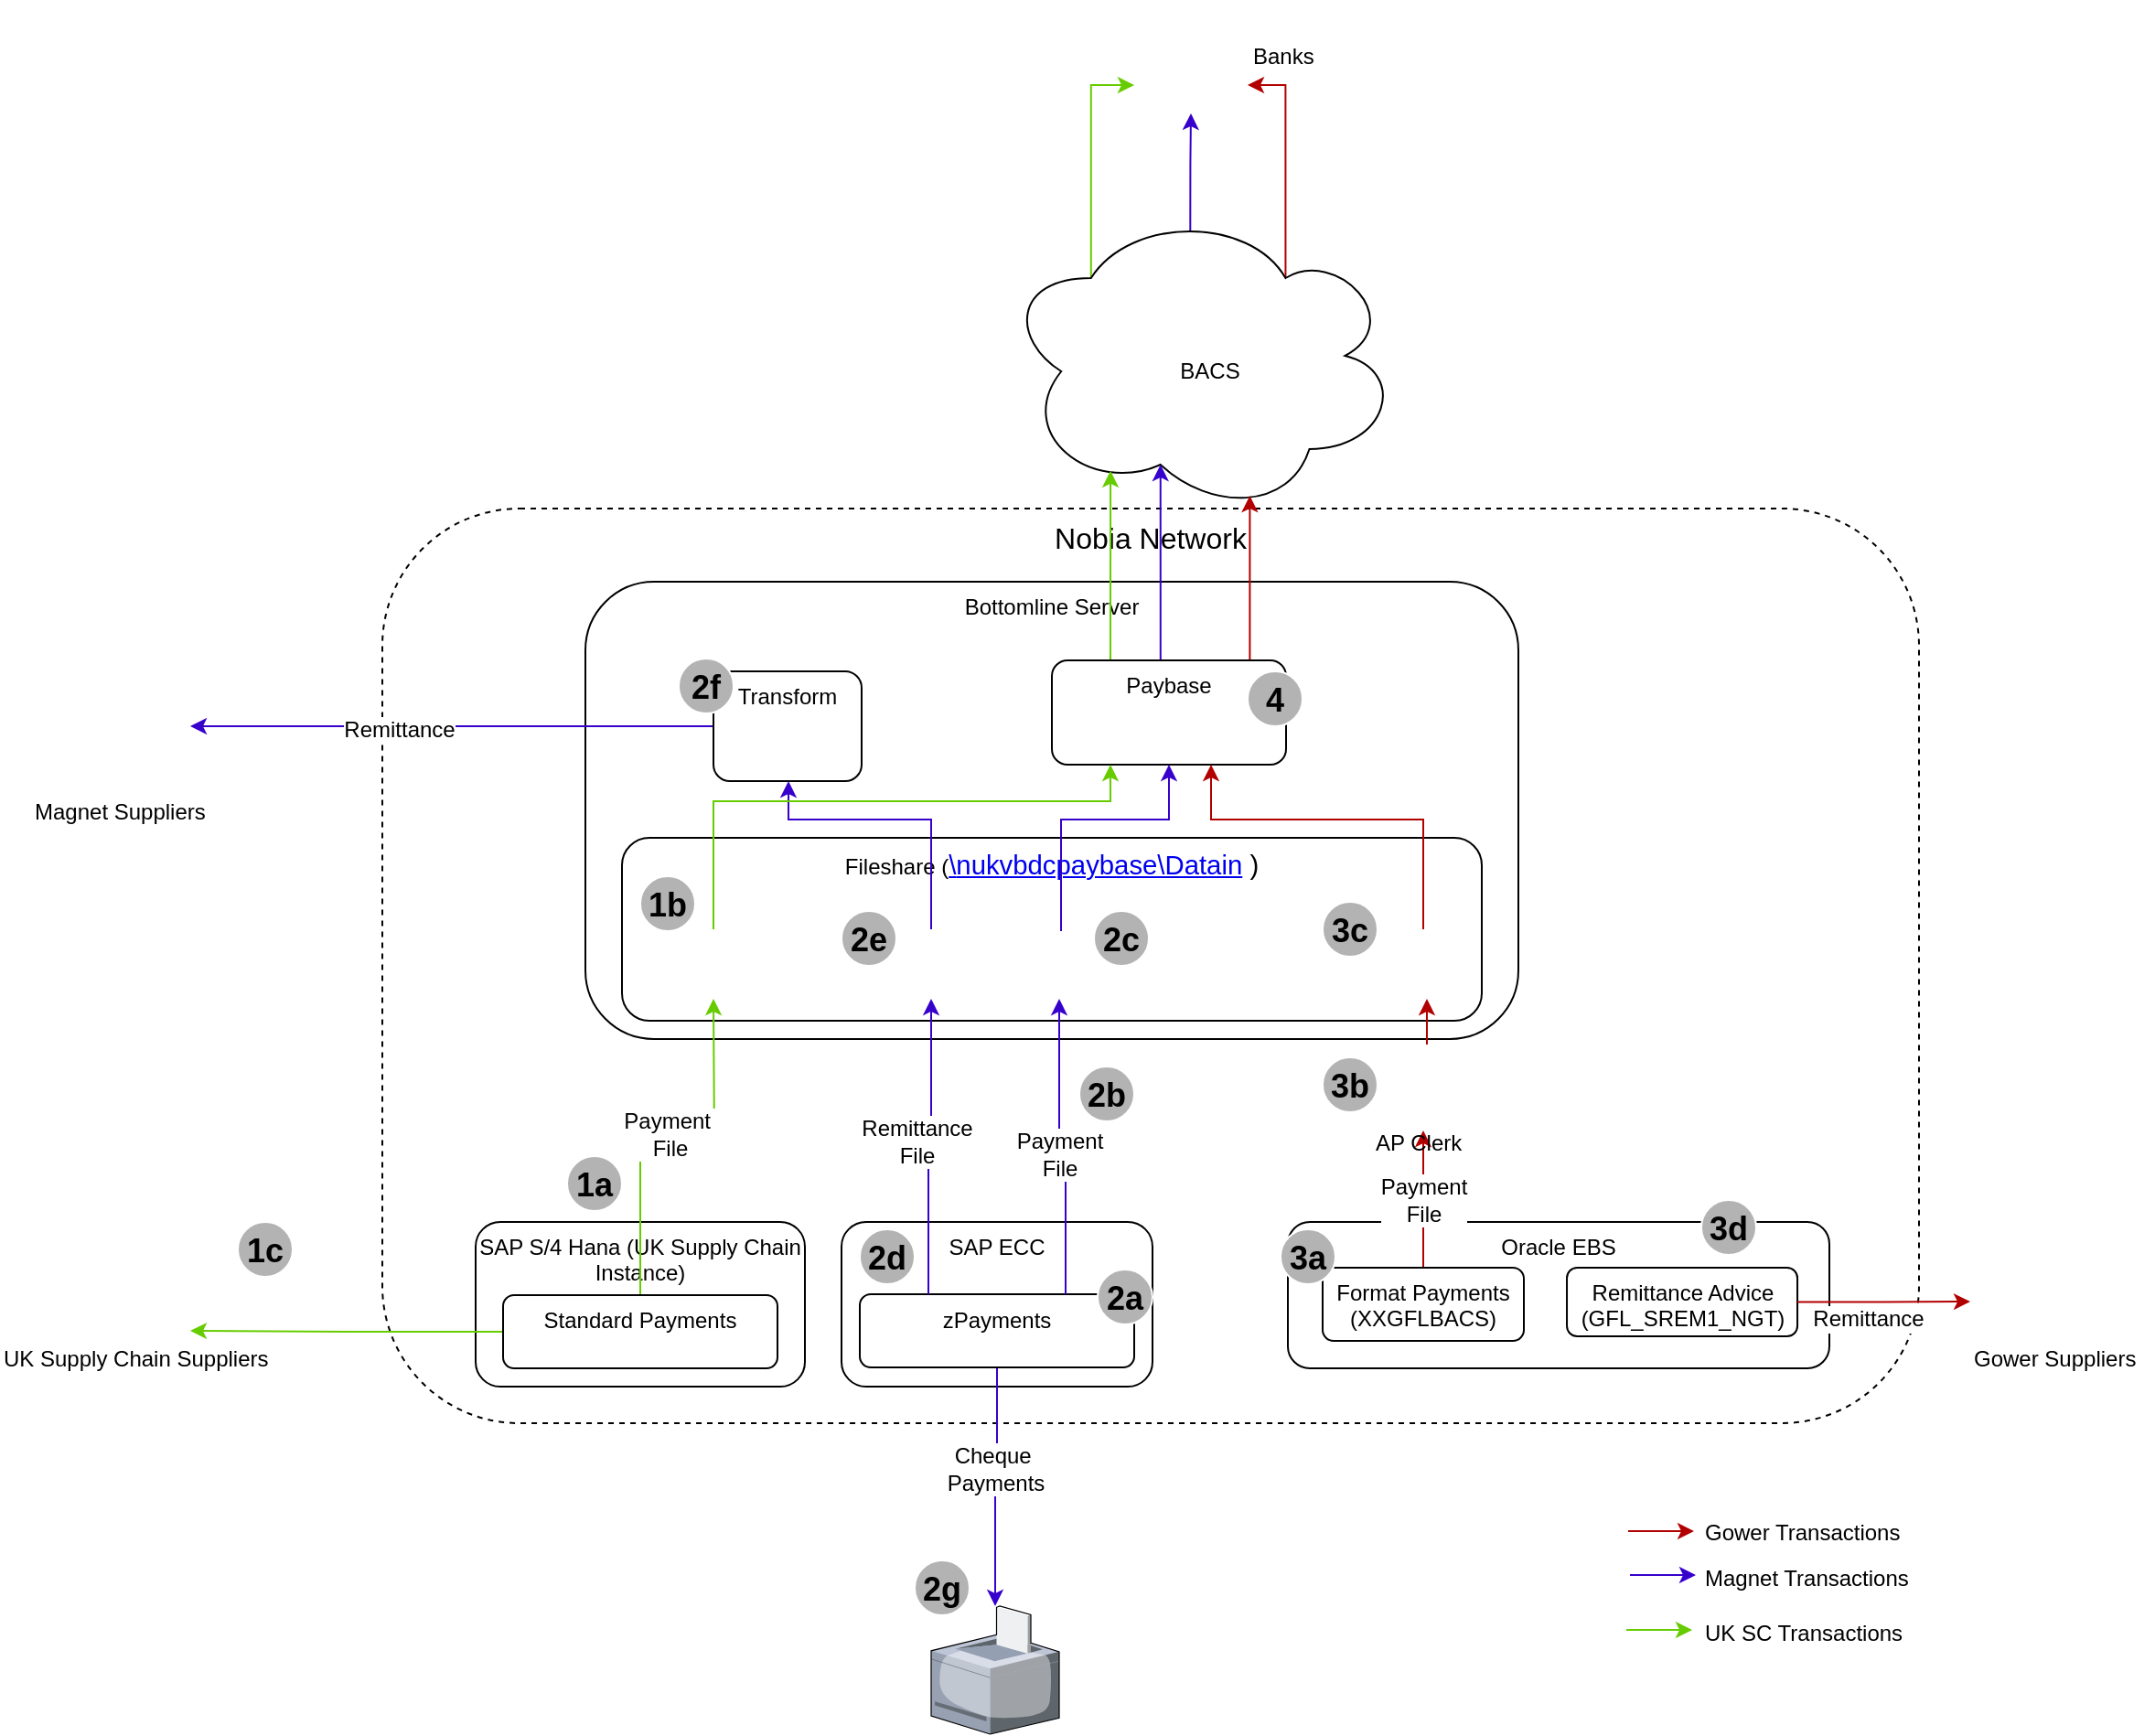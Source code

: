 <mxfile version="12.5.5" type="github" pages="5">
  <diagram name="Bottomline- Start" id="0WiYs2uDSN9r_ez0LBsD">
    <mxGraphModel dx="2036" dy="629" grid="1" gridSize="10" guides="1" tooltips="1" connect="1" arrows="1" fold="1" page="1" pageScale="1" pageWidth="827" pageHeight="1169" math="0" shadow="0">
      <root>
        <mxCell id="5QDhFZ3FKF-D9TqPaspZ-0"/>
        <mxCell id="5QDhFZ3FKF-D9TqPaspZ-1" parent="5QDhFZ3FKF-D9TqPaspZ-0"/>
        <mxCell id="5QDhFZ3FKF-D9TqPaspZ-2" value="&lt;font style=&quot;font-size: 16px&quot;&gt;Nobia Network&lt;/font&gt;" style="rounded=1;whiteSpace=wrap;html=1;dashed=1;verticalAlign=top;" parent="5QDhFZ3FKF-D9TqPaspZ-1" vertex="1">
          <mxGeometry x="-51" y="280" width="840" height="500" as="geometry"/>
        </mxCell>
        <mxCell id="5QDhFZ3FKF-D9TqPaspZ-3" value="Bottomline Server" style="rounded=1;whiteSpace=wrap;html=1;verticalAlign=top;" parent="5QDhFZ3FKF-D9TqPaspZ-1" vertex="1">
          <mxGeometry x="60" y="320" width="510" height="250" as="geometry"/>
        </mxCell>
        <mxCell id="5QDhFZ3FKF-D9TqPaspZ-40" style="edgeStyle=orthogonalEdgeStyle;rounded=0;orthogonalLoop=1;jettySize=auto;html=1;exitX=0.31;exitY=0.8;exitDx=0;exitDy=0;exitPerimeter=0;entryX=1;entryY=0.75;entryDx=0;entryDy=0;fillColor=#e51400;strokeColor=#B20000;" parent="5QDhFZ3FKF-D9TqPaspZ-1" source="5QDhFZ3FKF-D9TqPaspZ-4" target="5QDhFZ3FKF-D9TqPaspZ-26" edge="1">
          <mxGeometry relative="1" as="geometry"/>
        </mxCell>
        <mxCell id="5QDhFZ3FKF-D9TqPaspZ-41" style="edgeStyle=orthogonalEdgeStyle;rounded=0;orthogonalLoop=1;jettySize=auto;html=1;exitX=0.8;exitY=0.8;exitDx=0;exitDy=0;exitPerimeter=0;entryX=0;entryY=0.75;entryDx=0;entryDy=0;fillColor=#6a00ff;strokeColor=#66CC00;" parent="5QDhFZ3FKF-D9TqPaspZ-1" source="5QDhFZ3FKF-D9TqPaspZ-4" target="5QDhFZ3FKF-D9TqPaspZ-26" edge="1">
          <mxGeometry relative="1" as="geometry">
            <Array as="points">
              <mxPoint x="336" y="49"/>
            </Array>
          </mxGeometry>
        </mxCell>
        <mxCell id="zmvdrTiBWX6lppgmcVrx-23" style="edgeStyle=orthogonalEdgeStyle;rounded=0;orthogonalLoop=1;jettySize=auto;html=1;exitX=0.55;exitY=0.95;exitDx=0;exitDy=0;exitPerimeter=0;strokeColor=#3700CC;" parent="5QDhFZ3FKF-D9TqPaspZ-1" source="5QDhFZ3FKF-D9TqPaspZ-4" target="5QDhFZ3FKF-D9TqPaspZ-26" edge="1">
          <mxGeometry relative="1" as="geometry"/>
        </mxCell>
        <mxCell id="5QDhFZ3FKF-D9TqPaspZ-4" value="BACS" style="ellipse;shape=cloud;whiteSpace=wrap;html=1;direction=west;" parent="5QDhFZ3FKF-D9TqPaspZ-1" vertex="1">
          <mxGeometry x="293" y="120" width="217" height="170" as="geometry"/>
        </mxCell>
        <mxCell id="5QDhFZ3FKF-D9TqPaspZ-7" value="SAP ECC" style="rounded=1;whiteSpace=wrap;html=1;verticalAlign=top;" parent="5QDhFZ3FKF-D9TqPaspZ-1" vertex="1">
          <mxGeometry x="200" y="670" width="170" height="90" as="geometry"/>
        </mxCell>
        <mxCell id="5QDhFZ3FKF-D9TqPaspZ-36" value="" style="edgeStyle=orthogonalEdgeStyle;rounded=0;orthogonalLoop=1;jettySize=auto;html=1;exitX=0.172;exitY=0.009;exitDx=0;exitDy=0;entryX=0.625;entryY=0.2;entryDx=0;entryDy=0;entryPerimeter=0;fillColor=#6a00ff;strokeColor=#3700CC;exitPerimeter=0;" parent="5QDhFZ3FKF-D9TqPaspZ-1" source="5QDhFZ3FKF-D9TqPaspZ-9" target="5QDhFZ3FKF-D9TqPaspZ-4" edge="1">
          <mxGeometry x="-0.254" relative="1" as="geometry">
            <Array as="points">
              <mxPoint x="374" y="371"/>
            </Array>
            <mxPoint as="offset"/>
          </mxGeometry>
        </mxCell>
        <mxCell id="5QDhFZ3FKF-D9TqPaspZ-37" value="" style="edgeStyle=orthogonalEdgeStyle;rounded=0;orthogonalLoop=1;jettySize=auto;html=1;exitX=0.75;exitY=0;exitDx=0;exitDy=0;entryX=0.4;entryY=0.1;entryDx=0;entryDy=0;entryPerimeter=0;fillColor=#e51400;strokeColor=#B20000;" parent="5QDhFZ3FKF-D9TqPaspZ-1" source="5QDhFZ3FKF-D9TqPaspZ-9" target="5QDhFZ3FKF-D9TqPaspZ-4" edge="1">
          <mxGeometry relative="1" as="geometry">
            <Array as="points">
              <mxPoint x="423" y="370"/>
            </Array>
          </mxGeometry>
        </mxCell>
        <mxCell id="zmvdrTiBWX6lppgmcVrx-11" style="edgeStyle=orthogonalEdgeStyle;rounded=0;orthogonalLoop=1;jettySize=auto;html=1;exitX=0.25;exitY=0;exitDx=0;exitDy=0;entryX=0.751;entryY=0.18;entryDx=0;entryDy=0;entryPerimeter=0;strokeColor=#66CC00;" parent="5QDhFZ3FKF-D9TqPaspZ-1" source="5QDhFZ3FKF-D9TqPaspZ-9" target="5QDhFZ3FKF-D9TqPaspZ-4" edge="1">
          <mxGeometry relative="1" as="geometry"/>
        </mxCell>
        <mxCell id="5QDhFZ3FKF-D9TqPaspZ-9" value="Paybase" style="rounded=1;whiteSpace=wrap;html=1;verticalAlign=top;" parent="5QDhFZ3FKF-D9TqPaspZ-1" vertex="1">
          <mxGeometry x="315" y="363" width="128" height="57" as="geometry"/>
        </mxCell>
        <mxCell id="5QDhFZ3FKF-D9TqPaspZ-11" style="edgeStyle=orthogonalEdgeStyle;rounded=0;orthogonalLoop=1;jettySize=auto;html=1;exitX=0;exitY=0.5;exitDx=0;exitDy=0;entryX=1;entryY=0.5;entryDx=0;entryDy=0;fillColor=#6a00ff;strokeColor=#3700CC;" parent="5QDhFZ3FKF-D9TqPaspZ-1" source="5QDhFZ3FKF-D9TqPaspZ-13" target="5QDhFZ3FKF-D9TqPaspZ-14" edge="1">
          <mxGeometry relative="1" as="geometry"/>
        </mxCell>
        <mxCell id="5QDhFZ3FKF-D9TqPaspZ-12" value="Remittance" style="text;html=1;resizable=0;points=[];align=center;verticalAlign=middle;labelBackgroundColor=#ffffff;" parent="5QDhFZ3FKF-D9TqPaspZ-11" vertex="1" connectable="0">
          <mxGeometry x="0.202" y="2" relative="1" as="geometry">
            <mxPoint as="offset"/>
          </mxGeometry>
        </mxCell>
        <mxCell id="5QDhFZ3FKF-D9TqPaspZ-13" value="Transform" style="rounded=1;whiteSpace=wrap;html=1;verticalAlign=top;" parent="5QDhFZ3FKF-D9TqPaspZ-1" vertex="1">
          <mxGeometry x="130" y="369" width="81" height="60" as="geometry"/>
        </mxCell>
        <mxCell id="5QDhFZ3FKF-D9TqPaspZ-14" value="" style="shape=image;html=1;verticalAlign=top;verticalLabelPosition=bottom;labelBackgroundColor=#ffffff;imageAspect=0;aspect=fixed;image=https://cdn2.iconfinder.com/data/icons/people-80/96/Picture1-128.png" parent="5QDhFZ3FKF-D9TqPaspZ-1" vertex="1">
          <mxGeometry x="-230" y="362" width="74" height="74" as="geometry"/>
        </mxCell>
        <mxCell id="5QDhFZ3FKF-D9TqPaspZ-15" value="Magnet Suppliers" style="text;html=1;resizable=0;points=[];autosize=1;align=left;verticalAlign=top;spacingTop=-4;" parent="5QDhFZ3FKF-D9TqPaspZ-1" vertex="1">
          <mxGeometry x="-243" y="436" width="110" height="20" as="geometry"/>
        </mxCell>
        <mxCell id="5QDhFZ3FKF-D9TqPaspZ-16" value="Oracle EBS" style="rounded=1;whiteSpace=wrap;html=1;verticalAlign=top;" parent="5QDhFZ3FKF-D9TqPaspZ-1" vertex="1">
          <mxGeometry x="444" y="670" width="296" height="80" as="geometry"/>
        </mxCell>
        <mxCell id="5QDhFZ3FKF-D9TqPaspZ-26" value="" style="shape=image;html=1;verticalAlign=top;verticalLabelPosition=bottom;labelBackgroundColor=#ffffff;imageAspect=0;aspect=fixed;image=https://cdn0.iconfinder.com/data/icons/business-and-finance-86/512/business_finance_money-32-2-128.png" parent="5QDhFZ3FKF-D9TqPaspZ-1" vertex="1">
          <mxGeometry x="360" y="2" width="62" height="62" as="geometry"/>
        </mxCell>
        <mxCell id="5QDhFZ3FKF-D9TqPaspZ-27" value="Banks" style="text;html=1;resizable=0;points=[];autosize=1;align=left;verticalAlign=top;spacingTop=-4;" parent="5QDhFZ3FKF-D9TqPaspZ-1" vertex="1">
          <mxGeometry x="423" y="23" width="50" height="10" as="geometry"/>
        </mxCell>
        <mxCell id="DQQrZIf6pvGCHNPxsHqb-0" value="&lt;b&gt;&lt;font style=&quot;font-size: 18px&quot;&gt;1a&lt;/font&gt;&lt;/b&gt;" style="ellipse;whiteSpace=wrap;html=1;aspect=fixed;strokeColor=#FFFFFF;fillColor=#B3B3B3;fontSize=20;" parent="5QDhFZ3FKF-D9TqPaspZ-1" vertex="1">
          <mxGeometry x="50" y="634" width="30" height="30" as="geometry"/>
        </mxCell>
        <mxCell id="DQQrZIf6pvGCHNPxsHqb-3" value="&lt;b&gt;&lt;font style=&quot;font-size: 18px&quot;&gt;4&lt;/font&gt;&lt;/b&gt;" style="ellipse;whiteSpace=wrap;html=1;aspect=fixed;strokeColor=#FFFFFF;fillColor=#B3B3B3;fontSize=20;" parent="5QDhFZ3FKF-D9TqPaspZ-1" vertex="1">
          <mxGeometry x="422" y="369" width="30" height="30" as="geometry"/>
        </mxCell>
        <mxCell id="5QDhFZ3FKF-D9TqPaspZ-42" value="Payment&lt;br style=&quot;font-size: 12px;&quot;&gt;File" style="edgeStyle=orthogonalEdgeStyle;rounded=0;orthogonalLoop=1;jettySize=auto;html=1;exitX=0.5;exitY=0;exitDx=0;exitDy=0;fillColor=#e51400;strokeColor=#B20000;fontSize=12;" parent="5QDhFZ3FKF-D9TqPaspZ-1" source="DafEFwL84ATMl172Mt__-13" edge="1">
          <mxGeometry relative="1" as="geometry">
            <mxPoint x="518" y="620" as="targetPoint"/>
          </mxGeometry>
        </mxCell>
        <mxCell id="zmvdrTiBWX6lppgmcVrx-3" value="SAP S/4 Hana (UK Supply Chain Instance)" style="rounded=1;whiteSpace=wrap;html=1;verticalAlign=top;" parent="5QDhFZ3FKF-D9TqPaspZ-1" vertex="1">
          <mxGeometry y="670" width="180" height="90" as="geometry"/>
        </mxCell>
        <mxCell id="DafEFwL84ATMl172Mt__-11" style="edgeStyle=orthogonalEdgeStyle;rounded=0;orthogonalLoop=1;jettySize=auto;html=1;exitX=0.5;exitY=1;exitDx=0;exitDy=0;strokeColor=#3700CC;" parent="5QDhFZ3FKF-D9TqPaspZ-1" source="zmvdrTiBWX6lppgmcVrx-5" target="DafEFwL84ATMl172Mt__-10" edge="1">
          <mxGeometry relative="1" as="geometry"/>
        </mxCell>
        <mxCell id="3cHPP-RWXiZP0hmBgrUZ-5" value="Cheque&amp;nbsp;&lt;br&gt;Payments" style="text;html=1;align=center;verticalAlign=middle;resizable=0;points=[];labelBackgroundColor=#ffffff;" parent="DafEFwL84ATMl172Mt__-11" vertex="1" connectable="0">
          <mxGeometry x="-0.154" y="-1" relative="1" as="geometry">
            <mxPoint as="offset"/>
          </mxGeometry>
        </mxCell>
        <mxCell id="zmvdrTiBWX6lppgmcVrx-5" value="zPayments" style="rounded=1;whiteSpace=wrap;html=1;verticalAlign=top;" parent="5QDhFZ3FKF-D9TqPaspZ-1" vertex="1">
          <mxGeometry x="210" y="709.5" width="150" height="40" as="geometry"/>
        </mxCell>
        <mxCell id="zmvdrTiBWX6lppgmcVrx-14" value="" style="shape=image;html=1;verticalAlign=top;verticalLabelPosition=bottom;labelBackgroundColor=#ffffff;imageAspect=0;aspect=fixed;image=https://cdn2.iconfinder.com/data/icons/people-80/96/Picture1-128.png" parent="5QDhFZ3FKF-D9TqPaspZ-1" vertex="1">
          <mxGeometry x="-230" y="674" width="74" height="74" as="geometry"/>
        </mxCell>
        <mxCell id="zmvdrTiBWX6lppgmcVrx-17" value="UK Supply Chain Suppliers" style="text;html=1;resizable=0;points=[];autosize=1;align=left;verticalAlign=top;spacingTop=-4;" parent="5QDhFZ3FKF-D9TqPaspZ-1" vertex="1">
          <mxGeometry x="-260" y="735" width="160" height="10" as="geometry"/>
        </mxCell>
        <mxCell id="zmvdrTiBWX6lppgmcVrx-18" value="" style="shape=image;html=1;verticalAlign=top;verticalLabelPosition=bottom;labelBackgroundColor=#ffffff;imageAspect=0;aspect=fixed;image=https://cdn2.iconfinder.com/data/icons/people-80/96/Picture1-128.png" parent="5QDhFZ3FKF-D9TqPaspZ-1" vertex="1">
          <mxGeometry x="817" y="658" width="74" height="74" as="geometry"/>
        </mxCell>
        <mxCell id="zmvdrTiBWX6lppgmcVrx-19" value="Gower Suppliers" style="text;html=1;resizable=0;points=[];autosize=1;align=left;verticalAlign=top;spacingTop=-4;" parent="5QDhFZ3FKF-D9TqPaspZ-1" vertex="1">
          <mxGeometry x="817" y="735" width="100" height="10" as="geometry"/>
        </mxCell>
        <mxCell id="ScP-DXtnd7c2w665mB3K-0" value="" style="edgeStyle=orthogonalEdgeStyle;rounded=0;orthogonalLoop=1;jettySize=auto;html=1;fillColor=#e51400;strokeColor=#B20000;" parent="5QDhFZ3FKF-D9TqPaspZ-1" edge="1">
          <mxGeometry x="-1" y="-34" relative="1" as="geometry">
            <mxPoint x="630" y="839" as="sourcePoint"/>
            <mxPoint x="666" y="839" as="targetPoint"/>
            <mxPoint as="offset"/>
          </mxGeometry>
        </mxCell>
        <mxCell id="ScP-DXtnd7c2w665mB3K-3" value="" style="edgeStyle=orthogonalEdgeStyle;rounded=0;orthogonalLoop=1;jettySize=auto;html=1;fillColor=#e51400;strokeColor=#3700CC;" parent="5QDhFZ3FKF-D9TqPaspZ-1" edge="1">
          <mxGeometry x="-1" y="-34" relative="1" as="geometry">
            <mxPoint x="631" y="863" as="sourcePoint"/>
            <mxPoint x="667" y="863" as="targetPoint"/>
            <mxPoint as="offset"/>
          </mxGeometry>
        </mxCell>
        <mxCell id="ScP-DXtnd7c2w665mB3K-4" value="Gower Transactions" style="text;html=1;resizable=0;points=[];autosize=1;align=left;verticalAlign=top;spacingTop=-4;" parent="5QDhFZ3FKF-D9TqPaspZ-1" vertex="1">
          <mxGeometry x="670" y="830" width="120" height="10" as="geometry"/>
        </mxCell>
        <mxCell id="ScP-DXtnd7c2w665mB3K-5" value="Magnet Transactions" style="text;html=1;resizable=0;points=[];autosize=1;align=left;verticalAlign=top;spacingTop=-4;" parent="5QDhFZ3FKF-D9TqPaspZ-1" vertex="1">
          <mxGeometry x="670" y="855" width="130" height="10" as="geometry"/>
        </mxCell>
        <mxCell id="zmvdrTiBWX6lppgmcVrx-6" value="" style="edgeStyle=orthogonalEdgeStyle;rounded=0;orthogonalLoop=1;jettySize=auto;html=1;fillColor=#e51400;strokeColor=#66CC00;" parent="5QDhFZ3FKF-D9TqPaspZ-1" edge="1">
          <mxGeometry x="-1" y="-34" relative="1" as="geometry">
            <mxPoint x="629" y="893" as="sourcePoint"/>
            <mxPoint x="665" y="893" as="targetPoint"/>
            <mxPoint as="offset"/>
          </mxGeometry>
        </mxCell>
        <mxCell id="zmvdrTiBWX6lppgmcVrx-7" value="UK SC Transactions" style="text;html=1;resizable=0;points=[];autosize=1;align=left;verticalAlign=top;spacingTop=-4;" parent="5QDhFZ3FKF-D9TqPaspZ-1" vertex="1">
          <mxGeometry x="670" y="885" width="120" height="10" as="geometry"/>
        </mxCell>
        <mxCell id="DafEFwL84ATMl172Mt__-1" value="Fileshare (&lt;span style=&quot;font-size: 11.0pt ; font-family: &amp;#34;calibri&amp;#34; , sans-serif&quot;&gt;&lt;a&gt;\\nukvbdcpaybase\Datain&lt;/a&gt;&amp;nbsp;)&lt;/span&gt;" style="rounded=1;whiteSpace=wrap;html=1;verticalAlign=top;" parent="5QDhFZ3FKF-D9TqPaspZ-1" vertex="1">
          <mxGeometry x="80" y="460" width="470" height="100" as="geometry"/>
        </mxCell>
        <mxCell id="DafEFwL84ATMl172Mt__-9" style="edgeStyle=orthogonalEdgeStyle;rounded=0;orthogonalLoop=1;jettySize=auto;html=1;exitX=0.5;exitY=0;exitDx=0;exitDy=0;strokeColor=#3700CC;" parent="5QDhFZ3FKF-D9TqPaspZ-1" source="DafEFwL84ATMl172Mt__-2" target="5QDhFZ3FKF-D9TqPaspZ-13" edge="1">
          <mxGeometry relative="1" as="geometry">
            <Array as="points">
              <mxPoint x="249" y="450"/>
              <mxPoint x="171" y="450"/>
            </Array>
          </mxGeometry>
        </mxCell>
        <mxCell id="DafEFwL84ATMl172Mt__-2" value="" style="shape=image;html=1;verticalAlign=top;verticalLabelPosition=bottom;labelBackgroundColor=#ffffff;imageAspect=0;aspect=fixed;image=https://cdn0.iconfinder.com/data/icons/simple-darkcon-1/86/shit-128.png" parent="5QDhFZ3FKF-D9TqPaspZ-1" vertex="1">
          <mxGeometry x="230.001" y="510" width="38" height="38" as="geometry"/>
        </mxCell>
        <mxCell id="DafEFwL84ATMl172Mt__-3" value="" style="shape=image;html=1;verticalAlign=top;verticalLabelPosition=bottom;labelBackgroundColor=#ffffff;imageAspect=0;aspect=fixed;image=https://cdn0.iconfinder.com/data/icons/simple-darkcon-1/86/shit-128.png" parent="5QDhFZ3FKF-D9TqPaspZ-1" vertex="1">
          <mxGeometry x="501.003" y="510" width="38" height="38" as="geometry"/>
        </mxCell>
        <mxCell id="DafEFwL84ATMl172Mt__-5" value="" style="shape=image;html=1;verticalAlign=top;verticalLabelPosition=bottom;labelBackgroundColor=#ffffff;imageAspect=0;aspect=fixed;image=https://cdn0.iconfinder.com/data/icons/simple-darkcon-1/86/shit-128.png" parent="5QDhFZ3FKF-D9TqPaspZ-1" vertex="1">
          <mxGeometry x="111.001" y="511" width="38" height="38" as="geometry"/>
        </mxCell>
        <mxCell id="5QDhFZ3FKF-D9TqPaspZ-43" value="" style="edgeStyle=orthogonalEdgeStyle;rounded=0;orthogonalLoop=1;jettySize=auto;html=1;exitX=0.75;exitY=0;exitDx=0;exitDy=0;fillColor=#6a00ff;strokeColor=#3700CC;entryX=0.5;entryY=1;entryDx=0;entryDy=0;" parent="5QDhFZ3FKF-D9TqPaspZ-1" source="zmvdrTiBWX6lppgmcVrx-5" target="DafEFwL84ATMl172Mt__-6" edge="1">
          <mxGeometry relative="1" as="geometry">
            <mxPoint x="293" y="549" as="targetPoint"/>
          </mxGeometry>
        </mxCell>
        <mxCell id="3cHPP-RWXiZP0hmBgrUZ-1" value="Payment &lt;br&gt;File" style="text;html=1;align=center;verticalAlign=middle;resizable=0;points=[];labelBackgroundColor=#ffffff;" parent="5QDhFZ3FKF-D9TqPaspZ-43" vertex="1" connectable="0">
          <mxGeometry x="0.168" relative="1" as="geometry">
            <mxPoint y="16.5" as="offset"/>
          </mxGeometry>
        </mxCell>
        <mxCell id="DafEFwL84ATMl172Mt__-6" value="" style="shape=image;html=1;verticalAlign=top;verticalLabelPosition=bottom;labelBackgroundColor=#ffffff;imageAspect=0;aspect=fixed;image=https://cdn0.iconfinder.com/data/icons/simple-darkcon-1/86/shit-128.png" parent="5QDhFZ3FKF-D9TqPaspZ-1" vertex="1">
          <mxGeometry x="300.001" y="510" width="38" height="38" as="geometry"/>
        </mxCell>
        <mxCell id="5QDhFZ3FKF-D9TqPaspZ-32" value="" style="edgeStyle=orthogonalEdgeStyle;rounded=0;orthogonalLoop=1;jettySize=auto;html=1;entryX=0.5;entryY=1;entryDx=0;entryDy=0;fillColor=#6a00ff;strokeColor=#3700CC;" parent="5QDhFZ3FKF-D9TqPaspZ-1" target="5QDhFZ3FKF-D9TqPaspZ-9" edge="1">
          <mxGeometry relative="1" as="geometry">
            <Array as="points">
              <mxPoint x="320" y="511"/>
              <mxPoint x="320" y="450"/>
              <mxPoint x="379" y="450"/>
            </Array>
            <mxPoint x="320" y="510" as="sourcePoint"/>
          </mxGeometry>
        </mxCell>
        <mxCell id="DafEFwL84ATMl172Mt__-8" value="" style="edgeStyle=orthogonalEdgeStyle;rounded=0;orthogonalLoop=1;jettySize=auto;html=1;exitX=0.25;exitY=0;exitDx=0;exitDy=0;fillColor=#6a00ff;strokeColor=#3700CC;" parent="5QDhFZ3FKF-D9TqPaspZ-1" source="zmvdrTiBWX6lppgmcVrx-5" target="DafEFwL84ATMl172Mt__-2" edge="1">
          <mxGeometry relative="1" as="geometry">
            <mxPoint x="302.5" y="712.5" as="sourcePoint"/>
            <mxPoint x="303" y="559" as="targetPoint"/>
          </mxGeometry>
        </mxCell>
        <mxCell id="3cHPP-RWXiZP0hmBgrUZ-2" value="Remittance&lt;br&gt;File" style="text;html=1;align=center;verticalAlign=middle;resizable=0;points=[];labelBackgroundColor=#ffffff;" parent="DafEFwL84ATMl172Mt__-8" vertex="1" connectable="0">
          <mxGeometry x="0.402" y="1" relative="1" as="geometry">
            <mxPoint x="-7" y="29.5" as="offset"/>
          </mxGeometry>
        </mxCell>
        <mxCell id="DafEFwL84ATMl172Mt__-10" value="" style="verticalLabelPosition=bottom;aspect=fixed;html=1;verticalAlign=top;strokeColor=none;align=center;outlineConnect=0;shape=mxgraph.citrix.printer;" parent="5QDhFZ3FKF-D9TqPaspZ-1" vertex="1">
          <mxGeometry x="249" y="880" width="70" height="70" as="geometry"/>
        </mxCell>
        <mxCell id="DafEFwL84ATMl172Mt__-13" value="Format Payments (XXGFLBACS)" style="rounded=1;whiteSpace=wrap;html=1;verticalAlign=top;" parent="5QDhFZ3FKF-D9TqPaspZ-1" vertex="1">
          <mxGeometry x="463" y="695" width="110" height="40" as="geometry"/>
        </mxCell>
        <mxCell id="DafEFwL84ATMl172Mt__-16" value="" style="group" parent="5QDhFZ3FKF-D9TqPaspZ-1" vertex="1" connectable="0">
          <mxGeometry x="490" y="573" width="60" height="54" as="geometry"/>
        </mxCell>
        <mxCell id="DafEFwL84ATMl172Mt__-14" value="" style="shape=image;html=1;verticalAlign=top;verticalLabelPosition=bottom;labelBackgroundColor=#ffffff;imageAspect=0;aspect=fixed;image=https://cdn2.iconfinder.com/data/icons/people-80/96/Picture1-128.png" parent="DafEFwL84ATMl172Mt__-16" vertex="1">
          <mxGeometry x="8" width="44" height="44" as="geometry"/>
        </mxCell>
        <mxCell id="DafEFwL84ATMl172Mt__-15" value="AP Clerk" style="text;html=1;resizable=0;points=[];autosize=1;align=left;verticalAlign=top;spacingTop=-4;" parent="DafEFwL84ATMl172Mt__-16" vertex="1">
          <mxGeometry y="44" width="60" height="10" as="geometry"/>
        </mxCell>
        <mxCell id="DafEFwL84ATMl172Mt__-17" style="edgeStyle=orthogonalEdgeStyle;rounded=0;orthogonalLoop=1;jettySize=auto;html=1;exitX=0.5;exitY=0;exitDx=0;exitDy=0;strokeColor=#B20000;" parent="5QDhFZ3FKF-D9TqPaspZ-1" source="DafEFwL84ATMl172Mt__-14" target="DafEFwL84ATMl172Mt__-3" edge="1">
          <mxGeometry relative="1" as="geometry"/>
        </mxCell>
        <mxCell id="5QDhFZ3FKF-D9TqPaspZ-31" value="" style="edgeStyle=orthogonalEdgeStyle;rounded=0;orthogonalLoop=1;jettySize=auto;html=1;exitX=0.5;exitY=0;exitDx=0;exitDy=0;fillColor=#e51400;strokeColor=#B20000;" parent="5QDhFZ3FKF-D9TqPaspZ-1" target="5QDhFZ3FKF-D9TqPaspZ-9" edge="1">
          <mxGeometry relative="1" as="geometry">
            <Array as="points">
              <mxPoint x="518" y="450"/>
              <mxPoint x="402" y="450"/>
            </Array>
            <mxPoint x="518" y="510" as="sourcePoint"/>
          </mxGeometry>
        </mxCell>
        <mxCell id="zmvdrTiBWX6lppgmcVrx-10" style="edgeStyle=orthogonalEdgeStyle;rounded=0;orthogonalLoop=1;jettySize=auto;html=1;exitX=0.5;exitY=0;exitDx=0;exitDy=0;entryX=0.25;entryY=1;entryDx=0;entryDy=0;strokeColor=#66CC00;" parent="5QDhFZ3FKF-D9TqPaspZ-1" target="5QDhFZ3FKF-D9TqPaspZ-9" edge="1">
          <mxGeometry relative="1" as="geometry">
            <Array as="points">
              <mxPoint x="130" y="440"/>
              <mxPoint x="347" y="440"/>
            </Array>
            <mxPoint x="130" y="510" as="sourcePoint"/>
          </mxGeometry>
        </mxCell>
        <mxCell id="zmvdrTiBWX6lppgmcVrx-8" value="" style="edgeStyle=orthogonalEdgeStyle;rounded=0;orthogonalLoop=1;jettySize=auto;html=1;fillColor=#e51400;strokeColor=#66CC00;exitX=0.5;exitY=0;exitDx=0;exitDy=0;" parent="5QDhFZ3FKF-D9TqPaspZ-1" source="3cHPP-RWXiZP0hmBgrUZ-12" edge="1">
          <mxGeometry x="-1" y="-34" relative="1" as="geometry">
            <mxPoint x="691" y="778" as="sourcePoint"/>
            <mxPoint x="130" y="548" as="targetPoint"/>
            <mxPoint as="offset"/>
          </mxGeometry>
        </mxCell>
        <mxCell id="3cHPP-RWXiZP0hmBgrUZ-3" value="Payment&amp;nbsp;&lt;br&gt;File" style="text;html=1;align=center;verticalAlign=middle;resizable=0;points=[];labelBackgroundColor=#ffffff;" parent="zmvdrTiBWX6lppgmcVrx-8" vertex="1" connectable="0">
          <mxGeometry x="0.466" y="-3" relative="1" as="geometry">
            <mxPoint x="-28" y="20" as="offset"/>
          </mxGeometry>
        </mxCell>
        <mxCell id="DafEFwL84ATMl172Mt__-19" value="Remittance Advice&lt;br&gt;(GFL_SREM1_NGT)" style="rounded=1;whiteSpace=wrap;html=1;verticalAlign=top;" parent="5QDhFZ3FKF-D9TqPaspZ-1" vertex="1">
          <mxGeometry x="596.52" y="695" width="126" height="37.5" as="geometry"/>
        </mxCell>
        <mxCell id="zmvdrTiBWX6lppgmcVrx-20" style="edgeStyle=orthogonalEdgeStyle;rounded=0;orthogonalLoop=1;jettySize=auto;html=1;exitX=1;exitY=0.5;exitDx=0;exitDy=0;entryX=0;entryY=0.75;entryDx=0;entryDy=0;strokeColor=#B20000;" parent="5QDhFZ3FKF-D9TqPaspZ-1" source="DafEFwL84ATMl172Mt__-19" target="zmvdrTiBWX6lppgmcVrx-18" edge="1">
          <mxGeometry relative="1" as="geometry"/>
        </mxCell>
        <mxCell id="E16WqzM08AcB0rvfuX4--0" value="Remittance" style="text;html=1;align=center;verticalAlign=middle;resizable=0;points=[];labelBackgroundColor=#ffffff;" parent="zmvdrTiBWX6lppgmcVrx-20" vertex="1" connectable="0">
          <mxGeometry x="-0.292" y="-4" relative="1" as="geometry">
            <mxPoint x="4.5" y="4.58" as="offset"/>
          </mxGeometry>
        </mxCell>
        <mxCell id="3cHPP-RWXiZP0hmBgrUZ-6" value="&lt;b&gt;&lt;font style=&quot;font-size: 18px&quot;&gt;1b&lt;/font&gt;&lt;/b&gt;" style="ellipse;whiteSpace=wrap;html=1;aspect=fixed;strokeColor=#FFFFFF;fillColor=#B3B3B3;fontSize=20;" parent="5QDhFZ3FKF-D9TqPaspZ-1" vertex="1">
          <mxGeometry x="90" y="481" width="30" height="30" as="geometry"/>
        </mxCell>
        <mxCell id="3cHPP-RWXiZP0hmBgrUZ-7" value="&lt;b&gt;&lt;font style=&quot;font-size: 18px&quot;&gt;1c&lt;/font&gt;&lt;/b&gt;" style="ellipse;whiteSpace=wrap;html=1;aspect=fixed;strokeColor=#FFFFFF;fillColor=#B3B3B3;fontSize=20;" parent="5QDhFZ3FKF-D9TqPaspZ-1" vertex="1">
          <mxGeometry x="-130" y="670" width="30" height="30" as="geometry"/>
        </mxCell>
        <mxCell id="3cHPP-RWXiZP0hmBgrUZ-10" value="" style="edgeStyle=orthogonalEdgeStyle;rounded=0;orthogonalLoop=1;jettySize=auto;html=1;fillColor=#e51400;strokeColor=#66CC00;entryX=1;entryY=0.75;entryDx=0;entryDy=0;exitX=0;exitY=0.5;exitDx=0;exitDy=0;" parent="5QDhFZ3FKF-D9TqPaspZ-1" source="3cHPP-RWXiZP0hmBgrUZ-12" target="zmvdrTiBWX6lppgmcVrx-14" edge="1">
          <mxGeometry x="-1" y="-34" relative="1" as="geometry">
            <mxPoint x="100" y="680" as="sourcePoint"/>
            <mxPoint x="140" y="558" as="targetPoint"/>
            <mxPoint as="offset"/>
          </mxGeometry>
        </mxCell>
        <mxCell id="3cHPP-RWXiZP0hmBgrUZ-12" value="Standard Payments" style="rounded=1;whiteSpace=wrap;html=1;verticalAlign=top;" parent="5QDhFZ3FKF-D9TqPaspZ-1" vertex="1">
          <mxGeometry x="15" y="710" width="150" height="40" as="geometry"/>
        </mxCell>
        <mxCell id="3cHPP-RWXiZP0hmBgrUZ-15" value="&lt;b&gt;&lt;font style=&quot;font-size: 18px&quot;&gt;2a&lt;/font&gt;&lt;/b&gt;" style="ellipse;whiteSpace=wrap;html=1;aspect=fixed;strokeColor=#FFFFFF;fillColor=#B3B3B3;fontSize=20;" parent="5QDhFZ3FKF-D9TqPaspZ-1" vertex="1">
          <mxGeometry x="340" y="696" width="30" height="30" as="geometry"/>
        </mxCell>
        <mxCell id="3cHPP-RWXiZP0hmBgrUZ-17" value="&lt;b&gt;&lt;font style=&quot;font-size: 18px&quot;&gt;2b&lt;/font&gt;&lt;/b&gt;" style="ellipse;whiteSpace=wrap;html=1;aspect=fixed;strokeColor=#FFFFFF;fillColor=#B3B3B3;fontSize=20;" parent="5QDhFZ3FKF-D9TqPaspZ-1" vertex="1">
          <mxGeometry x="330" y="585" width="30" height="30" as="geometry"/>
        </mxCell>
        <mxCell id="3cHPP-RWXiZP0hmBgrUZ-18" value="&lt;b&gt;&lt;font style=&quot;font-size: 18px&quot;&gt;2c&lt;/font&gt;&lt;/b&gt;" style="ellipse;whiteSpace=wrap;html=1;aspect=fixed;strokeColor=#FFFFFF;fillColor=#B3B3B3;fontSize=20;" parent="5QDhFZ3FKF-D9TqPaspZ-1" vertex="1">
          <mxGeometry x="338" y="500" width="30" height="30" as="geometry"/>
        </mxCell>
        <mxCell id="3cHPP-RWXiZP0hmBgrUZ-19" value="&lt;b&gt;&lt;font style=&quot;font-size: 18px&quot;&gt;2d&lt;/font&gt;&lt;/b&gt;" style="ellipse;whiteSpace=wrap;html=1;aspect=fixed;strokeColor=#FFFFFF;fillColor=#B3B3B3;fontSize=20;" parent="5QDhFZ3FKF-D9TqPaspZ-1" vertex="1">
          <mxGeometry x="210" y="674" width="30" height="30" as="geometry"/>
        </mxCell>
        <mxCell id="3cHPP-RWXiZP0hmBgrUZ-20" value="&lt;b&gt;&lt;font style=&quot;font-size: 18px&quot;&gt;2e&lt;/font&gt;&lt;/b&gt;" style="ellipse;whiteSpace=wrap;html=1;aspect=fixed;strokeColor=#FFFFFF;fillColor=#B3B3B3;fontSize=20;" parent="5QDhFZ3FKF-D9TqPaspZ-1" vertex="1">
          <mxGeometry x="200" y="500" width="30" height="30" as="geometry"/>
        </mxCell>
        <mxCell id="3cHPP-RWXiZP0hmBgrUZ-22" value="&lt;b&gt;&lt;font style=&quot;font-size: 18px&quot;&gt;2f&lt;/font&gt;&lt;/b&gt;" style="ellipse;whiteSpace=wrap;html=1;aspect=fixed;strokeColor=#FFFFFF;fillColor=#B3B3B3;fontSize=20;" parent="5QDhFZ3FKF-D9TqPaspZ-1" vertex="1">
          <mxGeometry x="111" y="362" width="30" height="30" as="geometry"/>
        </mxCell>
        <mxCell id="3cHPP-RWXiZP0hmBgrUZ-24" value="&lt;b&gt;&lt;font style=&quot;font-size: 18px&quot;&gt;2g&lt;/font&gt;&lt;/b&gt;" style="ellipse;whiteSpace=wrap;html=1;aspect=fixed;strokeColor=#FFFFFF;fillColor=#B3B3B3;fontSize=20;" parent="5QDhFZ3FKF-D9TqPaspZ-1" vertex="1">
          <mxGeometry x="240" y="855" width="30" height="30" as="geometry"/>
        </mxCell>
        <mxCell id="3cHPP-RWXiZP0hmBgrUZ-25" value="&lt;b&gt;&lt;font style=&quot;font-size: 18px&quot;&gt;3a&lt;/font&gt;&lt;/b&gt;" style="ellipse;whiteSpace=wrap;html=1;aspect=fixed;strokeColor=#FFFFFF;fillColor=#B3B3B3;fontSize=20;" parent="5QDhFZ3FKF-D9TqPaspZ-1" vertex="1">
          <mxGeometry x="440" y="674" width="30" height="30" as="geometry"/>
        </mxCell>
        <mxCell id="3cHPP-RWXiZP0hmBgrUZ-26" value="&lt;b&gt;&lt;font style=&quot;font-size: 18px&quot;&gt;3b&lt;/font&gt;&lt;/b&gt;" style="ellipse;whiteSpace=wrap;html=1;aspect=fixed;strokeColor=#FFFFFF;fillColor=#B3B3B3;fontSize=20;" parent="5QDhFZ3FKF-D9TqPaspZ-1" vertex="1">
          <mxGeometry x="463" y="580" width="30" height="30" as="geometry"/>
        </mxCell>
        <mxCell id="3cHPP-RWXiZP0hmBgrUZ-27" value="&lt;b&gt;&lt;font style=&quot;font-size: 18px&quot;&gt;3c&lt;/font&gt;&lt;/b&gt;" style="ellipse;whiteSpace=wrap;html=1;aspect=fixed;strokeColor=#FFFFFF;fillColor=#B3B3B3;fontSize=20;" parent="5QDhFZ3FKF-D9TqPaspZ-1" vertex="1">
          <mxGeometry x="463" y="495" width="30" height="30" as="geometry"/>
        </mxCell>
        <mxCell id="3cHPP-RWXiZP0hmBgrUZ-28" value="&lt;b&gt;&lt;font style=&quot;font-size: 18px&quot;&gt;3d&lt;/font&gt;&lt;/b&gt;" style="ellipse;whiteSpace=wrap;html=1;aspect=fixed;strokeColor=#FFFFFF;fillColor=#B3B3B3;fontSize=20;" parent="5QDhFZ3FKF-D9TqPaspZ-1" vertex="1">
          <mxGeometry x="670" y="658" width="30" height="30" as="geometry"/>
        </mxCell>
      </root>
    </mxGraphModel>
  </diagram>
  <diagram name="Bottomline- Dependencies" id="wW40tE5pmNINRSS3iZMQ">
    &#xa;    &#xa;    &#xa;    
    <mxGraphModel dx="2036" dy="629" grid="1" gridSize="10" guides="1" tooltips="1" connect="1" arrows="1" fold="1" page="1" pageScale="1" pageWidth="827" pageHeight="1169" math="0" shadow="0">
      &#xa;      &#xa;      &#xa;      
      <root>
        &#xa;        &#xa;        &#xa;        
        <mxCell id="Q5eooPiGt27n1xnJcCyk-0"/>
        &#xa;        &#xa;        &#xa;        
        <mxCell id="Q5eooPiGt27n1xnJcCyk-1" parent="Q5eooPiGt27n1xnJcCyk-0"/>
        &#xa;        &#xa;        &#xa;        
        <mxCell id="Q5eooPiGt27n1xnJcCyk-2" value="&lt;font style=&quot;font-size: 16px&quot;&gt;Nobia Network&lt;/font&gt;" style="rounded=1;whiteSpace=wrap;html=1;dashed=1;verticalAlign=top;" parent="Q5eooPiGt27n1xnJcCyk-1" vertex="1">
          &#xa;          &#xa;          &#xa;          
          <mxGeometry x="20" y="290" width="650" height="510" as="geometry"/>
          &#xa;          &#xa;        &#xa;        
        </mxCell>
        &#xa;        &#xa;        &#xa;        
        <mxCell id="Q5eooPiGt27n1xnJcCyk-3" value="Bottomline Server" style="rounded=1;whiteSpace=wrap;html=1;verticalAlign=top;" parent="Q5eooPiGt27n1xnJcCyk-1" vertex="1">
          &#xa;          &#xa;          &#xa;          
          <mxGeometry x="50" y="320" width="580" height="260" as="geometry"/>
          &#xa;          &#xa;        &#xa;        
        </mxCell>
        &#xa;        &#xa;        &#xa;        
        <mxCell id="Q5eooPiGt27n1xnJcCyk-4" style="edgeStyle=orthogonalEdgeStyle;rounded=0;orthogonalLoop=1;jettySize=auto;html=1;exitX=0.31;exitY=0.8;exitDx=0;exitDy=0;exitPerimeter=0;entryX=1;entryY=0.75;entryDx=0;entryDy=0;fillColor=#e51400;strokeColor=#B20000;" parent="Q5eooPiGt27n1xnJcCyk-1" source="Q5eooPiGt27n1xnJcCyk-7" target="Q5eooPiGt27n1xnJcCyk-22" edge="1">
          &#xa;          &#xa;          &#xa;          
          <mxGeometry relative="1" as="geometry"/>
          &#xa;          &#xa;        &#xa;        
        </mxCell>
        &#xa;        &#xa;        &#xa;        
        <mxCell id="Q5eooPiGt27n1xnJcCyk-5" style="edgeStyle=orthogonalEdgeStyle;rounded=0;orthogonalLoop=1;jettySize=auto;html=1;exitX=0.8;exitY=0.8;exitDx=0;exitDy=0;exitPerimeter=0;entryX=0;entryY=0.75;entryDx=0;entryDy=0;fillColor=#6a00ff;strokeColor=#66CC00;" parent="Q5eooPiGt27n1xnJcCyk-1" source="Q5eooPiGt27n1xnJcCyk-7" target="Q5eooPiGt27n1xnJcCyk-22" edge="1">
          &#xa;          &#xa;          &#xa;          
          <mxGeometry relative="1" as="geometry">
            &#xa;            &#xa;            &#xa;            
            <Array as="points">
              &#xa;              &#xa;              &#xa;              
              <mxPoint x="336" y="49"/>
              &#xa;              &#xa;            &#xa;            
            </Array>
            &#xa;            &#xa;          &#xa;          
          </mxGeometry>
          &#xa;          &#xa;        &#xa;        
        </mxCell>
        &#xa;        &#xa;        &#xa;        
        <mxCell id="Q5eooPiGt27n1xnJcCyk-6" style="edgeStyle=orthogonalEdgeStyle;rounded=0;orthogonalLoop=1;jettySize=auto;html=1;exitX=0.55;exitY=0.95;exitDx=0;exitDy=0;exitPerimeter=0;strokeColor=#0000FF;" parent="Q5eooPiGt27n1xnJcCyk-1" source="Q5eooPiGt27n1xnJcCyk-7" target="Q5eooPiGt27n1xnJcCyk-22" edge="1">
          &#xa;          &#xa;          &#xa;          
          <mxGeometry relative="1" as="geometry"/>
          &#xa;          &#xa;        &#xa;        
        </mxCell>
        &#xa;        &#xa;        &#xa;        
        <mxCell id="Q5eooPiGt27n1xnJcCyk-7" value="BACS" style="ellipse;shape=cloud;whiteSpace=wrap;html=1;direction=west;" parent="Q5eooPiGt27n1xnJcCyk-1" vertex="1">
          &#xa;          &#xa;          &#xa;          
          <mxGeometry x="293" y="120" width="217" height="170" as="geometry"/>
          &#xa;          &#xa;        &#xa;        
        </mxCell>
        &#xa;        &#xa;        &#xa;        
        <mxCell id="Q5eooPiGt27n1xnJcCyk-55" style="edgeStyle=orthogonalEdgeStyle;rounded=0;orthogonalLoop=1;jettySize=auto;html=1;exitX=0.5;exitY=1;exitDx=0;exitDy=0;entryX=1;entryY=0.5;entryDx=0;entryDy=0;strokeColor=#0000FF;" parent="Q5eooPiGt27n1xnJcCyk-1" source="Q5eooPiGt27n1xnJcCyk-8" target="Q5eooPiGt27n1xnJcCyk-18" edge="1">
          &#xa;          &#xa;          &#xa;          
          <mxGeometry relative="1" as="geometry"/>
          &#xa;          &#xa;        &#xa;        
        </mxCell>
        &#xa;        &#xa;        &#xa;        
        <mxCell id="Q5eooPiGt27n1xnJcCyk-56" value="Remittance" style="text;html=1;resizable=0;points=[];align=center;verticalAlign=middle;labelBackgroundColor=#ffffff;" parent="Q5eooPiGt27n1xnJcCyk-55" vertex="1" connectable="0">
          &#xa;          &#xa;          &#xa;          
          <mxGeometry x="0.285" y="2" relative="1" as="geometry">
            &#xa;            &#xa;            &#xa;            
            <mxPoint as="offset"/>
            &#xa;            &#xa;          &#xa;          
          </mxGeometry>
          &#xa;          &#xa;        &#xa;        
        </mxCell>
        &#xa;        &#xa;        &#xa;        
        <mxCell id="Q5eooPiGt27n1xnJcCyk-8" value="SAP ECC" style="rounded=1;whiteSpace=wrap;html=1;verticalAlign=top;" parent="Q5eooPiGt27n1xnJcCyk-1" vertex="1">
          &#xa;          &#xa;          &#xa;          
          <mxGeometry x="230" y="670" width="110" height="90" as="geometry"/>
          &#xa;          &#xa;        &#xa;        
        </mxCell>
        &#xa;        &#xa;        &#xa;        
        <mxCell id="Q5eooPiGt27n1xnJcCyk-9" value="Payment" style="edgeStyle=orthogonalEdgeStyle;rounded=0;orthogonalLoop=1;jettySize=auto;html=1;exitX=0.172;exitY=0.009;exitDx=0;exitDy=0;entryX=0.625;entryY=0.2;entryDx=0;entryDy=0;entryPerimeter=0;fillColor=#6a00ff;strokeColor=#3700CC;exitPerimeter=0;" parent="Q5eooPiGt27n1xnJcCyk-1" source="Q5eooPiGt27n1xnJcCyk-13" target="Q5eooPiGt27n1xnJcCyk-7" edge="1">
          &#xa;          &#xa;          &#xa;          
          <mxGeometry x="-0.254" relative="1" as="geometry">
            &#xa;            &#xa;            &#xa;            
            <Array as="points">
              &#xa;              &#xa;              &#xa;              
              <mxPoint x="374" y="371"/>
              &#xa;              &#xa;            &#xa;            
            </Array>
            &#xa;            &#xa;            &#xa;            
            <mxPoint as="offset"/>
            &#xa;            &#xa;          &#xa;          
          </mxGeometry>
          &#xa;          &#xa;        &#xa;        
        </mxCell>
        &#xa;        &#xa;        &#xa;        
        <mxCell id="Q5eooPiGt27n1xnJcCyk-10" value="Payment" style="edgeStyle=orthogonalEdgeStyle;rounded=0;orthogonalLoop=1;jettySize=auto;html=1;exitX=0.75;exitY=0;exitDx=0;exitDy=0;entryX=0.4;entryY=0.1;entryDx=0;entryDy=0;entryPerimeter=0;fillColor=#e51400;strokeColor=#B20000;" parent="Q5eooPiGt27n1xnJcCyk-1" source="Q5eooPiGt27n1xnJcCyk-13" target="Q5eooPiGt27n1xnJcCyk-7" edge="1">
          &#xa;          &#xa;          &#xa;          
          <mxGeometry relative="1" as="geometry">
            &#xa;            &#xa;            &#xa;            
            <Array as="points">
              &#xa;              &#xa;              &#xa;              
              <mxPoint x="423" y="370"/>
              &#xa;              &#xa;            &#xa;            
            </Array>
            &#xa;            &#xa;          &#xa;          
          </mxGeometry>
          &#xa;          &#xa;        &#xa;        
        </mxCell>
        &#xa;        &#xa;        &#xa;        
        <mxCell id="Q5eooPiGt27n1xnJcCyk-12" style="edgeStyle=orthogonalEdgeStyle;rounded=0;orthogonalLoop=1;jettySize=auto;html=1;exitX=0.25;exitY=0;exitDx=0;exitDy=0;entryX=0.751;entryY=0.18;entryDx=0;entryDy=0;entryPerimeter=0;strokeColor=#66CC00;" parent="Q5eooPiGt27n1xnJcCyk-1" source="Q5eooPiGt27n1xnJcCyk-13" target="Q5eooPiGt27n1xnJcCyk-7" edge="1">
          &#xa;          &#xa;          &#xa;          
          <mxGeometry relative="1" as="geometry"/>
          &#xa;          &#xa;        &#xa;        
        </mxCell>
        &#xa;        &#xa;        &#xa;        
        <mxCell id="Q5eooPiGt27n1xnJcCyk-13" value="Paybase" style="rounded=1;whiteSpace=wrap;html=1;verticalAlign=top;" parent="Q5eooPiGt27n1xnJcCyk-1" vertex="1">
          &#xa;          &#xa;          &#xa;          
          <mxGeometry x="320" y="370" width="128" height="57" as="geometry"/>
          &#xa;          &#xa;        &#xa;        
        </mxCell>
        &#xa;        &#xa;        &#xa;        
        <mxCell id="Q5eooPiGt27n1xnJcCyk-14" value="" style="image;html=1;labelBackgroundColor=#ffffff;image=img/lib/clip_art/computers/Server_128x128.png" parent="Q5eooPiGt27n1xnJcCyk-1" vertex="1">
          &#xa;          &#xa;          &#xa;          
          <mxGeometry x="549" y="293" width="90" height="69" as="geometry"/>
          &#xa;          &#xa;        &#xa;        
        </mxCell>
        &#xa;        &#xa;        &#xa;        
        <mxCell id="Q5eooPiGt27n1xnJcCyk-18" value="" style="shape=image;html=1;verticalAlign=top;verticalLabelPosition=bottom;labelBackgroundColor=#ffffff;imageAspect=0;aspect=fixed;image=https://cdn2.iconfinder.com/data/icons/people-80/96/Picture1-128.png" parent="Q5eooPiGt27n1xnJcCyk-1" vertex="1">
          &#xa;          &#xa;          &#xa;          
          <mxGeometry x="-220" y="803" width="74" height="74" as="geometry"/>
          &#xa;          &#xa;        &#xa;        
        </mxCell>
        &#xa;        &#xa;        &#xa;        
        <mxCell id="Q5eooPiGt27n1xnJcCyk-19" value="Magnet Suppliers" style="text;html=1;resizable=0;points=[];autosize=1;align=left;verticalAlign=top;spacingTop=-4;" parent="Q5eooPiGt27n1xnJcCyk-1" vertex="1">
          &#xa;          &#xa;          &#xa;          
          <mxGeometry x="-243" y="877" width="110" height="20" as="geometry"/>
          &#xa;          &#xa;        &#xa;        
        </mxCell>
        &#xa;        &#xa;        &#xa;        
        <mxCell id="Q5eooPiGt27n1xnJcCyk-20" style="edgeStyle=orthogonalEdgeStyle;rounded=0;orthogonalLoop=1;jettySize=auto;html=1;exitX=1;exitY=0.5;exitDx=0;exitDy=0;entryX=0;entryY=0.75;entryDx=0;entryDy=0;strokeColor=#FF0000;" parent="Q5eooPiGt27n1xnJcCyk-1" source="Q5eooPiGt27n1xnJcCyk-21" target="Q5eooPiGt27n1xnJcCyk-47" edge="1">
          &#xa;          &#xa;          &#xa;          
          <mxGeometry relative="1" as="geometry"/>
          &#xa;          &#xa;        &#xa;        
        </mxCell>
        &#xa;        &#xa;        &#xa;        
        <mxCell id="Q5eooPiGt27n1xnJcCyk-21" value="Oracle EBS" style="rounded=1;whiteSpace=wrap;html=1;verticalAlign=top;" parent="Q5eooPiGt27n1xnJcCyk-1" vertex="1">
          &#xa;          &#xa;          &#xa;          
          <mxGeometry x="444" y="670" width="150" height="80" as="geometry"/>
          &#xa;          &#xa;        &#xa;        
        </mxCell>
        &#xa;        &#xa;        &#xa;        
        <mxCell id="Q5eooPiGt27n1xnJcCyk-22" value="" style="shape=image;html=1;verticalAlign=top;verticalLabelPosition=bottom;labelBackgroundColor=#ffffff;imageAspect=0;aspect=fixed;image=https://cdn0.iconfinder.com/data/icons/business-and-finance-86/512/business_finance_money-32-2-128.png" parent="Q5eooPiGt27n1xnJcCyk-1" vertex="1">
          &#xa;          &#xa;          &#xa;          
          <mxGeometry x="360" y="2" width="62" height="62" as="geometry"/>
          &#xa;          &#xa;        &#xa;        
        </mxCell>
        &#xa;        &#xa;        &#xa;        
        <mxCell id="Q5eooPiGt27n1xnJcCyk-23" value="Banks" style="text;html=1;resizable=0;points=[];autosize=1;align=left;verticalAlign=top;spacingTop=-4;" parent="Q5eooPiGt27n1xnJcCyk-1" vertex="1">
          &#xa;          &#xa;          &#xa;          
          <mxGeometry x="423" y="23" width="50" height="10" as="geometry"/>
          &#xa;          &#xa;        &#xa;        
        </mxCell>
        &#xa;        &#xa;        &#xa;        
        <mxCell id="Q5eooPiGt27n1xnJcCyk-24" value="&lt;b&gt;&lt;font style=&quot;font-size: 18px&quot;&gt;1&lt;/font&gt;&lt;/b&gt;" style="ellipse;whiteSpace=wrap;html=1;aspect=fixed;strokeColor=#FFFFFF;fillColor=#B3B3B3;fontSize=20;" parent="Q5eooPiGt27n1xnJcCyk-1" vertex="1">
          &#xa;          &#xa;          &#xa;          
          <mxGeometry x="278" y="773" width="30" height="30" as="geometry"/>
          &#xa;          &#xa;        &#xa;        
        </mxCell>
        &#xa;        &#xa;        &#xa;        
        <mxCell id="Q5eooPiGt27n1xnJcCyk-28" value="" style="group" parent="Q5eooPiGt27n1xnJcCyk-1" vertex="1" connectable="0">
          &#xa;          &#xa;          &#xa;          
          <mxGeometry x="91" y="470" width="528" height="90" as="geometry"/>
          &#xa;          &#xa;        &#xa;        
        </mxCell>
        &#xa;        &#xa;        &#xa;        
        <mxCell id="Q5eooPiGt27n1xnJcCyk-29" value="Fileshare (&lt;span style=&quot;font-size: 11.0pt ; font-family: &amp;#34;calibri&amp;#34; , sans-serif&quot;&gt;&lt;a&gt;\\nukvbdcpaybase\Datain&lt;/a&gt;&amp;nbsp;)&lt;/span&gt;" style="rounded=1;whiteSpace=wrap;html=1;verticalAlign=top;" parent="Q5eooPiGt27n1xnJcCyk-28" vertex="1">
          &#xa;          &#xa;          &#xa;          
          <mxGeometry y="-10" width="516.522" height="100" as="geometry"/>
          &#xa;          &#xa;        &#xa;        
        </mxCell>
        &#xa;        &#xa;        &#xa;        
        <mxCell id="Q5eooPiGt27n1xnJcCyk-30" value="" style="shape=image;html=1;verticalAlign=top;verticalLabelPosition=bottom;labelBackgroundColor=#ffffff;imageAspect=0;aspect=fixed;image=https://cdn0.iconfinder.com/data/icons/simple-darkcon-1/86/shit-128.png" parent="Q5eooPiGt27n1xnJcCyk-28" vertex="1">
          &#xa;          &#xa;          &#xa;          
          <mxGeometry x="175.761" y="41" width="38" height="38" as="geometry"/>
          &#xa;          &#xa;        &#xa;        
        </mxCell>
        &#xa;        &#xa;        &#xa;        
        <mxCell id="Q5eooPiGt27n1xnJcCyk-31" value="" style="shape=image;html=1;verticalAlign=top;verticalLabelPosition=bottom;labelBackgroundColor=#ffffff;imageAspect=0;aspect=fixed;image=https://cdn0.iconfinder.com/data/icons/simple-darkcon-1/86/shit-128.png" parent="Q5eooPiGt27n1xnJcCyk-28" vertex="1">
          &#xa;          &#xa;          &#xa;          
          <mxGeometry x="408.413" y="40" width="38" height="38" as="geometry"/>
          &#xa;          &#xa;        &#xa;        
        </mxCell>
        &#xa;        &#xa;        &#xa;        
        <mxCell id="Q5eooPiGt27n1xnJcCyk-32" value="BACS Files" style="text;html=1;resizable=0;points=[];autosize=1;align=left;verticalAlign=top;spacingTop=-4;" parent="Q5eooPiGt27n1xnJcCyk-28" vertex="1">
          &#xa;          &#xa;          &#xa;          
          <mxGeometry x="439.065" y="20" width="80" height="10" as="geometry"/>
          &#xa;          &#xa;        &#xa;        
        </mxCell>
        &#xa;        &#xa;        &#xa;        
        <mxCell id="Q5eooPiGt27n1xnJcCyk-34" value="" style="shape=image;html=1;verticalAlign=top;verticalLabelPosition=bottom;labelBackgroundColor=#ffffff;imageAspect=0;aspect=fixed;image=https://cdn0.iconfinder.com/data/icons/simple-darkcon-1/86/shit-128.png" parent="Q5eooPiGt27n1xnJcCyk-28" vertex="1">
          &#xa;          &#xa;          &#xa;          
          <mxGeometry x="19.761" y="40" width="38" height="38" as="geometry"/>
          &#xa;          &#xa;        &#xa;        
        </mxCell>
        &#xa;        &#xa;        &#xa;        
        <mxCell id="Q5eooPiGt27n1xnJcCyk-35" value="Payment" style="edgeStyle=orthogonalEdgeStyle;rounded=0;orthogonalLoop=1;jettySize=auto;html=1;exitX=0.5;exitY=0;exitDx=0;exitDy=0;entryX=0.5;entryY=1;entryDx=0;entryDy=0;fillColor=#6a00ff;strokeColor=#3700CC;" parent="Q5eooPiGt27n1xnJcCyk-1" source="Q5eooPiGt27n1xnJcCyk-30" target="Q5eooPiGt27n1xnJcCyk-13" edge="1">
          &#xa;          &#xa;          &#xa;          
          <mxGeometry relative="1" as="geometry">
            &#xa;            &#xa;            &#xa;            
            <Array as="points">
              &#xa;              &#xa;              &#xa;              
              <mxPoint x="286" y="450"/>
              &#xa;              &#xa;              &#xa;              
              <mxPoint x="384" y="450"/>
              &#xa;              &#xa;            &#xa;            
            </Array>
            &#xa;            &#xa;          &#xa;          
          </mxGeometry>
          &#xa;          &#xa;        &#xa;        
        </mxCell>
        &#xa;        &#xa;        &#xa;        
        <mxCell id="Q5eooPiGt27n1xnJcCyk-36" value="Payment" style="edgeStyle=orthogonalEdgeStyle;rounded=0;orthogonalLoop=1;jettySize=auto;html=1;exitX=0.5;exitY=0;exitDx=0;exitDy=0;entryX=0.5;entryY=1;entryDx=0;entryDy=0;fillColor=#6a00ff;strokeColor=#3700CC;" parent="Q5eooPiGt27n1xnJcCyk-1" source="Q5eooPiGt27n1xnJcCyk-42" target="Q5eooPiGt27n1xnJcCyk-30" edge="1">
          &#xa;          &#xa;          &#xa;          
          <mxGeometry relative="1" as="geometry"/>
          &#xa;          &#xa;        &#xa;        
        </mxCell>
        &#xa;        &#xa;        &#xa;        
        <mxCell id="Q5eooPiGt27n1xnJcCyk-37" value="Payment" style="edgeStyle=orthogonalEdgeStyle;rounded=0;orthogonalLoop=1;jettySize=auto;html=1;exitX=0.5;exitY=0;exitDx=0;exitDy=0;fillColor=#e51400;strokeColor=#B20000;" parent="Q5eooPiGt27n1xnJcCyk-1" source="Q5eooPiGt27n1xnJcCyk-21" target="Q5eooPiGt27n1xnJcCyk-31" edge="1">
          &#xa;          &#xa;          &#xa;          
          <mxGeometry relative="1" as="geometry"/>
          &#xa;          &#xa;        &#xa;        
        </mxCell>
        &#xa;        &#xa;        &#xa;        
        <mxCell id="Q5eooPiGt27n1xnJcCyk-38" value="Payment" style="edgeStyle=orthogonalEdgeStyle;rounded=0;orthogonalLoop=1;jettySize=auto;html=1;exitX=0.5;exitY=0;exitDx=0;exitDy=0;fillColor=#e51400;strokeColor=#B20000;" parent="Q5eooPiGt27n1xnJcCyk-1" source="Q5eooPiGt27n1xnJcCyk-31" target="Q5eooPiGt27n1xnJcCyk-13" edge="1">
          &#xa;          &#xa;          &#xa;          
          <mxGeometry relative="1" as="geometry">
            &#xa;            &#xa;            &#xa;            
            <Array as="points">
              &#xa;              &#xa;              &#xa;              
              <mxPoint x="523" y="450"/>
              &#xa;              &#xa;              &#xa;              
              <mxPoint x="402" y="450"/>
              &#xa;              &#xa;            &#xa;            
            </Array>
            &#xa;            &#xa;          &#xa;          
          </mxGeometry>
          &#xa;          &#xa;        &#xa;        
        </mxCell>
        &#xa;        &#xa;        &#xa;        
        <mxCell id="Q5eooPiGt27n1xnJcCyk-39" style="edgeStyle=orthogonalEdgeStyle;rounded=0;orthogonalLoop=1;jettySize=auto;html=1;exitX=0;exitY=0.5;exitDx=0;exitDy=0;strokeColor=#66CC00;" parent="Q5eooPiGt27n1xnJcCyk-1" source="Q5eooPiGt27n1xnJcCyk-41" edge="1">
          &#xa;          &#xa;          &#xa;          
          <mxGeometry relative="1" as="geometry">
            &#xa;            &#xa;            &#xa;            
            <mxPoint x="-120" y="715" as="targetPoint"/>
            &#xa;            &#xa;          &#xa;          
          </mxGeometry>
          &#xa;          &#xa;        &#xa;        
        </mxCell>
        &#xa;        &#xa;        &#xa;        
        <mxCell id="Q5eooPiGt27n1xnJcCyk-40" value="Remittance" style="text;html=1;resizable=0;points=[];align=center;verticalAlign=middle;labelBackgroundColor=#ffffff;" parent="Q5eooPiGt27n1xnJcCyk-39" vertex="1" connectable="0">
          &#xa;          &#xa;          &#xa;          
          <mxGeometry x="0.424" y="1" relative="1" as="geometry">
            &#xa;            &#xa;            &#xa;            
            <mxPoint as="offset"/>
            &#xa;            &#xa;          &#xa;          
          </mxGeometry>
          &#xa;          &#xa;        &#xa;        
        </mxCell>
        &#xa;        &#xa;        &#xa;        
        <mxCell id="Q5eooPiGt27n1xnJcCyk-41" value="SAP S/4 Hana (UK Supply Chain Instance)" style="rounded=1;whiteSpace=wrap;html=1;verticalAlign=top;" parent="Q5eooPiGt27n1xnJcCyk-1" vertex="1">
          &#xa;          &#xa;          &#xa;          
          <mxGeometry x="80" y="670" width="100" height="90" as="geometry"/>
          &#xa;          &#xa;        &#xa;        
        </mxCell>
        &#xa;        &#xa;        &#xa;        
        <mxCell id="Q5eooPiGt27n1xnJcCyk-42" value="zPayments" style="rounded=1;whiteSpace=wrap;html=1;verticalAlign=top;" parent="Q5eooPiGt27n1xnJcCyk-1" vertex="1">
          &#xa;          &#xa;          &#xa;          
          <mxGeometry x="250" y="702.5" width="70" height="40" as="geometry"/>
          &#xa;          &#xa;        &#xa;        
        </mxCell>
        &#xa;        &#xa;        &#xa;        
        <mxCell id="Q5eooPiGt27n1xnJcCyk-43" value="" style="edgeStyle=orthogonalEdgeStyle;rounded=0;orthogonalLoop=1;jettySize=auto;html=1;fillColor=#e51400;strokeColor=#66CC00;exitX=0.5;exitY=0;exitDx=0;exitDy=0;" parent="Q5eooPiGt27n1xnJcCyk-1" source="Q5eooPiGt27n1xnJcCyk-41" target="Q5eooPiGt27n1xnJcCyk-34" edge="1">
          &#xa;          &#xa;          &#xa;          
          <mxGeometry x="-1" y="-34" relative="1" as="geometry">
            &#xa;            &#xa;            &#xa;            
            <mxPoint x="691" y="778" as="sourcePoint"/>
            &#xa;            &#xa;            &#xa;            
            <mxPoint x="727" y="778" as="targetPoint"/>
            &#xa;            &#xa;            &#xa;            
            <mxPoint as="offset"/>
            &#xa;            &#xa;          &#xa;          
          </mxGeometry>
          &#xa;          &#xa;        &#xa;        
        </mxCell>
        &#xa;        &#xa;        &#xa;        
        <mxCell id="Q5eooPiGt27n1xnJcCyk-44" style="edgeStyle=orthogonalEdgeStyle;rounded=0;orthogonalLoop=1;jettySize=auto;html=1;exitX=0.5;exitY=0;exitDx=0;exitDy=0;entryX=0.25;entryY=1;entryDx=0;entryDy=0;strokeColor=#66CC00;" parent="Q5eooPiGt27n1xnJcCyk-1" source="Q5eooPiGt27n1xnJcCyk-34" target="Q5eooPiGt27n1xnJcCyk-13" edge="1">
          &#xa;          &#xa;          &#xa;          
          <mxGeometry relative="1" as="geometry">
            &#xa;            &#xa;            &#xa;            
            <Array as="points">
              &#xa;              &#xa;              &#xa;              
              <mxPoint x="130" y="440"/>
              &#xa;              &#xa;              &#xa;              
              <mxPoint x="352" y="440"/>
              &#xa;              &#xa;            &#xa;            
            </Array>
            &#xa;            &#xa;          &#xa;          
          </mxGeometry>
          &#xa;          &#xa;        &#xa;        
        </mxCell>
        &#xa;        &#xa;        &#xa;        
        <mxCell id="Q5eooPiGt27n1xnJcCyk-45" value="" style="shape=image;html=1;verticalAlign=top;verticalLabelPosition=bottom;labelBackgroundColor=#ffffff;imageAspect=0;aspect=fixed;image=https://cdn2.iconfinder.com/data/icons/people-80/96/Picture1-128.png" parent="Q5eooPiGt27n1xnJcCyk-1" vertex="1">
          &#xa;          &#xa;          &#xa;          
          <mxGeometry x="-200" y="666" width="74" height="74" as="geometry"/>
          &#xa;          &#xa;        &#xa;        
        </mxCell>
        &#xa;        &#xa;        &#xa;        
        <mxCell id="Q5eooPiGt27n1xnJcCyk-46" value="UK Supply Chain Suppliers" style="text;html=1;resizable=0;points=[];autosize=1;align=left;verticalAlign=top;spacingTop=-4;" parent="Q5eooPiGt27n1xnJcCyk-1" vertex="1">
          &#xa;          &#xa;          &#xa;          
          <mxGeometry x="-243" y="735" width="160" height="10" as="geometry"/>
          &#xa;          &#xa;        &#xa;        
        </mxCell>
        &#xa;        &#xa;        &#xa;        
        <mxCell id="Q5eooPiGt27n1xnJcCyk-47" value="" style="shape=image;html=1;verticalAlign=top;verticalLabelPosition=bottom;labelBackgroundColor=#ffffff;imageAspect=0;aspect=fixed;image=https://cdn2.iconfinder.com/data/icons/people-80/96/Picture1-128.png" parent="Q5eooPiGt27n1xnJcCyk-1" vertex="1">
          &#xa;          &#xa;          &#xa;          
          <mxGeometry x="730" y="654" width="74" height="74" as="geometry"/>
          &#xa;          &#xa;        &#xa;        
        </mxCell>
        &#xa;        &#xa;        &#xa;        
        <mxCell id="Q5eooPiGt27n1xnJcCyk-48" value="Gower Suppliers" style="text;html=1;resizable=0;points=[];autosize=1;align=left;verticalAlign=top;spacingTop=-4;" parent="Q5eooPiGt27n1xnJcCyk-1" vertex="1">
          &#xa;          &#xa;          &#xa;          
          <mxGeometry x="717" y="723" width="100" height="10" as="geometry"/>
          &#xa;          &#xa;        &#xa;        
        </mxCell>
        &#xa;        &#xa;        &#xa;        
        <mxCell id="Q5eooPiGt27n1xnJcCyk-49" value="" style="edgeStyle=orthogonalEdgeStyle;rounded=0;orthogonalLoop=1;jettySize=auto;html=1;fillColor=#e51400;strokeColor=#B20000;" parent="Q5eooPiGt27n1xnJcCyk-1" edge="1">
          &#xa;          &#xa;          &#xa;          
          <mxGeometry x="-1" y="-34" relative="1" as="geometry">
            &#xa;            &#xa;            &#xa;            
            <mxPoint x="630" y="839" as="sourcePoint"/>
            &#xa;            &#xa;            &#xa;            
            <mxPoint x="666" y="839" as="targetPoint"/>
            &#xa;            &#xa;            &#xa;            
            <mxPoint as="offset"/>
            &#xa;            &#xa;          &#xa;          
          </mxGeometry>
          &#xa;          &#xa;        &#xa;        
        </mxCell>
        &#xa;        &#xa;        &#xa;        
        <mxCell id="Q5eooPiGt27n1xnJcCyk-50" value="" style="edgeStyle=orthogonalEdgeStyle;rounded=0;orthogonalLoop=1;jettySize=auto;html=1;fillColor=#e51400;strokeColor=#0000FF;" parent="Q5eooPiGt27n1xnJcCyk-1" edge="1">
          &#xa;          &#xa;          &#xa;          
          <mxGeometry x="-1" y="-34" relative="1" as="geometry">
            &#xa;            &#xa;            &#xa;            
            <mxPoint x="631" y="863" as="sourcePoint"/>
            &#xa;            &#xa;            &#xa;            
            <mxPoint x="667" y="863" as="targetPoint"/>
            &#xa;            &#xa;            &#xa;            
            <mxPoint as="offset"/>
            &#xa;            &#xa;          &#xa;          
          </mxGeometry>
          &#xa;          &#xa;        &#xa;        
        </mxCell>
        &#xa;        &#xa;        &#xa;        
        <mxCell id="Q5eooPiGt27n1xnJcCyk-51" value="Gower Transactions" style="text;html=1;resizable=0;points=[];autosize=1;align=left;verticalAlign=top;spacingTop=-4;" parent="Q5eooPiGt27n1xnJcCyk-1" vertex="1">
          &#xa;          &#xa;          &#xa;          
          <mxGeometry x="670" y="830" width="120" height="10" as="geometry"/>
          &#xa;          &#xa;        &#xa;        
        </mxCell>
        &#xa;        &#xa;        &#xa;        
        <mxCell id="Q5eooPiGt27n1xnJcCyk-52" value="Magnet Transactions" style="text;html=1;resizable=0;points=[];autosize=1;align=left;verticalAlign=top;spacingTop=-4;" parent="Q5eooPiGt27n1xnJcCyk-1" vertex="1">
          &#xa;          &#xa;          &#xa;          
          <mxGeometry x="670" y="855" width="130" height="10" as="geometry"/>
          &#xa;          &#xa;        &#xa;        
        </mxCell>
        &#xa;        &#xa;        &#xa;        
        <mxCell id="Q5eooPiGt27n1xnJcCyk-53" value="" style="edgeStyle=orthogonalEdgeStyle;rounded=0;orthogonalLoop=1;jettySize=auto;html=1;fillColor=#e51400;strokeColor=#66CC00;" parent="Q5eooPiGt27n1xnJcCyk-1" edge="1">
          &#xa;          &#xa;          &#xa;          
          <mxGeometry x="-1" y="-34" relative="1" as="geometry">
            &#xa;            &#xa;            &#xa;            
            <mxPoint x="631" y="893" as="sourcePoint"/>
            &#xa;            &#xa;            &#xa;            
            <mxPoint x="667" y="893" as="targetPoint"/>
            &#xa;            &#xa;            &#xa;            
            <mxPoint as="offset"/>
            &#xa;            &#xa;          &#xa;          
          </mxGeometry>
          &#xa;          &#xa;        &#xa;        
        </mxCell>
        &#xa;        &#xa;        &#xa;        
        <mxCell id="Q5eooPiGt27n1xnJcCyk-54" value="UK SC Transactions" style="text;html=1;resizable=0;points=[];autosize=1;align=left;verticalAlign=top;spacingTop=-4;" parent="Q5eooPiGt27n1xnJcCyk-1" vertex="1">
          &#xa;          &#xa;          &#xa;          
          <mxGeometry x="670" y="885" width="120" height="10" as="geometry"/>
          &#xa;          &#xa;        &#xa;        
        </mxCell>
        &#xa;        &#xa;        &#xa;        
        <mxCell id="Q5eooPiGt27n1xnJcCyk-33" value="&lt;b&gt;&lt;font style=&quot;font-size: 18px&quot;&gt;2&lt;/font&gt;&lt;/b&gt;" style="ellipse;whiteSpace=wrap;html=1;aspect=fixed;strokeColor=#FFFFFF;fillColor=#B3B3B3;fontSize=20;" parent="Q5eooPiGt27n1xnJcCyk-1" vertex="1">
          &#xa;          &#xa;          &#xa;          
          <mxGeometry x="449.761" y="640" width="30" height="30" as="geometry"/>
          &#xa;          &#xa;        &#xa;        
        </mxCell>
        &#xa;        &#xa;      &#xa;      
      </root>
      &#xa;      &#xa;    &#xa;    
    </mxGraphModel>
    &#xa;    &#xa;  &#xa;  
  </diagram>
  <diagram name="Bottomline- Cloud Migration" id="IwVKODMeKcugK2vc9-Hg">
    &#xa;    &#xa;    &#xa;    &#xa;    &#xa;    
    <mxGraphModel dx="2036" dy="629" grid="1" gridSize="10" guides="1" tooltips="1" connect="1" arrows="1" fold="1" page="1" pageScale="1" pageWidth="827" pageHeight="1169" math="0" shadow="0">
      &#xa;      &#xa;      &#xa;      &#xa;      &#xa;      
      <root>
        &#xa;        &#xa;        &#xa;        &#xa;        &#xa;        
        <mxCell id="O2PQ-HAn3OO0g5YB3yDj-0"/>
        &#xa;        &#xa;        &#xa;        &#xa;        &#xa;        
        <mxCell id="O2PQ-HAn3OO0g5YB3yDj-1" parent="O2PQ-HAn3OO0g5YB3yDj-0"/>
        &#xa;        &#xa;        &#xa;        &#xa;        &#xa;        
        <mxCell id="O2PQ-HAn3OO0g5YB3yDj-2" value="&lt;font style=&quot;font-size: 16px&quot;&gt;Nobia Network&lt;/font&gt;" style="rounded=1;whiteSpace=wrap;html=1;dashed=1;verticalAlign=top;" vertex="1" parent="O2PQ-HAn3OO0g5YB3yDj-1">
          &#xa;          &#xa;          &#xa;          &#xa;          &#xa;          
          <mxGeometry x="20" y="330" width="650" height="470" as="geometry"/>
          &#xa;          &#xa;          &#xa;        &#xa;        &#xa;        
        </mxCell>
        &#xa;        &#xa;        &#xa;        &#xa;        &#xa;        
        <mxCell id="O2PQ-HAn3OO0g5YB3yDj-4" style="edgeStyle=orthogonalEdgeStyle;rounded=0;orthogonalLoop=1;jettySize=auto;html=1;exitX=0.31;exitY=0.8;exitDx=0;exitDy=0;exitPerimeter=0;entryX=1;entryY=0.75;entryDx=0;entryDy=0;fillColor=#e51400;strokeColor=#B20000;" edge="1" parent="O2PQ-HAn3OO0g5YB3yDj-1" source="O2PQ-HAn3OO0g5YB3yDj-7" target="O2PQ-HAn3OO0g5YB3yDj-20">
          &#xa;          &#xa;          &#xa;          &#xa;          &#xa;          
          <mxGeometry relative="1" as="geometry"/>
          &#xa;          &#xa;          &#xa;        &#xa;        &#xa;        
        </mxCell>
        &#xa;        &#xa;        &#xa;        &#xa;        &#xa;        
        <mxCell id="O2PQ-HAn3OO0g5YB3yDj-5" style="edgeStyle=orthogonalEdgeStyle;rounded=0;orthogonalLoop=1;jettySize=auto;html=1;exitX=0.8;exitY=0.8;exitDx=0;exitDy=0;exitPerimeter=0;entryX=0;entryY=0.75;entryDx=0;entryDy=0;fillColor=#6a00ff;strokeColor=#66CC00;" edge="1" parent="O2PQ-HAn3OO0g5YB3yDj-1" source="O2PQ-HAn3OO0g5YB3yDj-7" target="O2PQ-HAn3OO0g5YB3yDj-20">
          &#xa;          &#xa;          &#xa;          &#xa;          &#xa;          
          <mxGeometry relative="1" as="geometry">
            &#xa;            &#xa;            &#xa;            &#xa;            &#xa;            
            <Array as="points">
              &#xa;              &#xa;              &#xa;              &#xa;              &#xa;              
              <mxPoint x="336" y="49"/>
              &#xa;              &#xa;              &#xa;            &#xa;            &#xa;            
            </Array>
            &#xa;            &#xa;            &#xa;          &#xa;          &#xa;          
          </mxGeometry>
          &#xa;          &#xa;          &#xa;        &#xa;        &#xa;        
        </mxCell>
        &#xa;        &#xa;        &#xa;        &#xa;        &#xa;        
        <mxCell id="LZXaqObBoT4E1dkSpaqs-0" style="edgeStyle=orthogonalEdgeStyle;rounded=0;orthogonalLoop=1;jettySize=auto;html=1;exitX=0.55;exitY=0.95;exitDx=0;exitDy=0;exitPerimeter=0;entryX=0.5;entryY=1;entryDx=0;entryDy=0;strokeColor=#0000FF;" edge="1" parent="O2PQ-HAn3OO0g5YB3yDj-1" source="O2PQ-HAn3OO0g5YB3yDj-7" target="O2PQ-HAn3OO0g5YB3yDj-20">
          &#xa;          &#xa;          &#xa;          &#xa;          &#xa;          
          <mxGeometry relative="1" as="geometry"/>
          &#xa;          &#xa;          &#xa;        &#xa;        &#xa;        
        </mxCell>
        &#xa;        &#xa;        &#xa;        &#xa;        &#xa;        
        <mxCell id="O2PQ-HAn3OO0g5YB3yDj-7" value="Bottomline PTX" style="ellipse;shape=cloud;whiteSpace=wrap;html=1;direction=west;" vertex="1" parent="O2PQ-HAn3OO0g5YB3yDj-1">
          &#xa;          &#xa;          &#xa;          &#xa;          &#xa;          
          <mxGeometry x="290" y="120" width="220" height="170" as="geometry"/>
          &#xa;          &#xa;          &#xa;        &#xa;        &#xa;        
        </mxCell>
        &#xa;        &#xa;        &#xa;        &#xa;        &#xa;        
        <mxCell id="O2PQ-HAn3OO0g5YB3yDj-8" style="edgeStyle=orthogonalEdgeStyle;rounded=0;orthogonalLoop=1;jettySize=auto;html=1;exitX=0.5;exitY=1;exitDx=0;exitDy=0;entryX=1;entryY=0.5;entryDx=0;entryDy=0;strokeColor=#0000FF;" edge="1" parent="O2PQ-HAn3OO0g5YB3yDj-1" source="O2PQ-HAn3OO0g5YB3yDj-10" target="O2PQ-HAn3OO0g5YB3yDj-16">
          &#xa;          &#xa;          &#xa;          &#xa;          &#xa;          
          <mxGeometry relative="1" as="geometry"/>
          &#xa;          &#xa;          &#xa;        &#xa;        &#xa;        
        </mxCell>
        &#xa;        &#xa;        &#xa;        &#xa;        &#xa;        
        <mxCell id="O2PQ-HAn3OO0g5YB3yDj-9" value="Remittance" style="text;html=1;resizable=0;points=[];align=center;verticalAlign=middle;labelBackgroundColor=#ffffff;" vertex="1" connectable="0" parent="O2PQ-HAn3OO0g5YB3yDj-8">
          &#xa;          &#xa;          &#xa;          &#xa;          &#xa;          
          <mxGeometry x="0.285" y="2" relative="1" as="geometry">
            &#xa;            &#xa;            &#xa;            &#xa;            &#xa;            
            <mxPoint as="offset"/>
            &#xa;            &#xa;            &#xa;          &#xa;          &#xa;          
          </mxGeometry>
          &#xa;          &#xa;          &#xa;        &#xa;        &#xa;        
        </mxCell>
        &#xa;        &#xa;        &#xa;        &#xa;        &#xa;        
        <mxCell id="O2PQ-HAn3OO0g5YB3yDj-10" value="SAP ECC" style="rounded=1;whiteSpace=wrap;html=1;verticalAlign=top;" vertex="1" parent="O2PQ-HAn3OO0g5YB3yDj-1">
          &#xa;          &#xa;          &#xa;          &#xa;          &#xa;          
          <mxGeometry x="230" y="670" width="110" height="90" as="geometry"/>
          &#xa;          &#xa;          &#xa;        &#xa;        &#xa;        
        </mxCell>
        &#xa;        &#xa;        &#xa;        &#xa;        &#xa;        
        <mxCell id="O2PQ-HAn3OO0g5YB3yDj-11" value="Payment" style="edgeStyle=orthogonalEdgeStyle;rounded=0;orthogonalLoop=1;jettySize=auto;html=1;exitX=0.172;exitY=0.009;exitDx=0;exitDy=0;entryX=0.625;entryY=0.2;entryDx=0;entryDy=0;entryPerimeter=0;fillColor=#6a00ff;strokeColor=#3700CC;exitPerimeter=0;" edge="1" parent="O2PQ-HAn3OO0g5YB3yDj-1" source="O2PQ-HAn3OO0g5YB3yDj-14" target="O2PQ-HAn3OO0g5YB3yDj-7">
          &#xa;          &#xa;          &#xa;          &#xa;          &#xa;          
          <mxGeometry x="0.174" y="-5" relative="1" as="geometry">
            &#xa;            &#xa;            &#xa;            &#xa;            &#xa;            
            <Array as="points">
              &#xa;              &#xa;              &#xa;              &#xa;              &#xa;              
              <mxPoint x="374" y="371"/>
              &#xa;              &#xa;              &#xa;            &#xa;            &#xa;            
            </Array>
            &#xa;            &#xa;            &#xa;            &#xa;            &#xa;            
            <mxPoint as="offset"/>
            &#xa;            &#xa;            &#xa;          &#xa;          &#xa;          
          </mxGeometry>
          &#xa;          &#xa;          &#xa;        &#xa;        &#xa;        
        </mxCell>
        &#xa;        &#xa;        &#xa;        &#xa;        &#xa;        
        <mxCell id="O2PQ-HAn3OO0g5YB3yDj-12" value="Payment" style="edgeStyle=orthogonalEdgeStyle;rounded=0;orthogonalLoop=1;jettySize=auto;html=1;exitX=0.75;exitY=0;exitDx=0;exitDy=0;entryX=0.4;entryY=0.1;entryDx=0;entryDy=0;entryPerimeter=0;fillColor=#e51400;strokeColor=#B20000;" edge="1" parent="O2PQ-HAn3OO0g5YB3yDj-1" source="O2PQ-HAn3OO0g5YB3yDj-14" target="O2PQ-HAn3OO0g5YB3yDj-7">
          &#xa;          &#xa;          &#xa;          &#xa;          &#xa;          
          <mxGeometry relative="1" as="geometry">
            &#xa;            &#xa;            &#xa;            &#xa;            &#xa;            
            <Array as="points">
              &#xa;              &#xa;              &#xa;              &#xa;              &#xa;              
              <mxPoint x="423" y="370"/>
              &#xa;              &#xa;              &#xa;            &#xa;            &#xa;            
            </Array>
            &#xa;            &#xa;            &#xa;          &#xa;          &#xa;          
          </mxGeometry>
          &#xa;          &#xa;          &#xa;        &#xa;        &#xa;        
        </mxCell>
        &#xa;        &#xa;        &#xa;        &#xa;        &#xa;        
        <mxCell id="O2PQ-HAn3OO0g5YB3yDj-13" style="edgeStyle=orthogonalEdgeStyle;rounded=0;orthogonalLoop=1;jettySize=auto;html=1;exitX=0.25;exitY=0;exitDx=0;exitDy=0;entryX=0.751;entryY=0.18;entryDx=0;entryDy=0;entryPerimeter=0;strokeColor=#66CC00;" edge="1" parent="O2PQ-HAn3OO0g5YB3yDj-1" source="O2PQ-HAn3OO0g5YB3yDj-14" target="O2PQ-HAn3OO0g5YB3yDj-7">
          &#xa;          &#xa;          &#xa;          &#xa;          &#xa;          
          <mxGeometry relative="1" as="geometry"/>
          &#xa;          &#xa;          &#xa;        &#xa;        &#xa;        
        </mxCell>
        &#xa;        &#xa;        &#xa;        &#xa;        &#xa;        
        <mxCell id="O2PQ-HAn3OO0g5YB3yDj-14" value="SAP PO" style="rounded=1;whiteSpace=wrap;html=1;verticalAlign=top;" vertex="1" parent="O2PQ-HAn3OO0g5YB3yDj-1">
          &#xa;          &#xa;          &#xa;          &#xa;          &#xa;          
          <mxGeometry x="310" y="370" width="138" height="40" as="geometry"/>
          &#xa;          &#xa;          &#xa;        &#xa;        &#xa;        
        </mxCell>
        &#xa;        &#xa;        &#xa;        &#xa;        &#xa;        
        <mxCell id="O2PQ-HAn3OO0g5YB3yDj-16" value="" style="shape=image;html=1;verticalAlign=top;verticalLabelPosition=bottom;labelBackgroundColor=#ffffff;imageAspect=0;aspect=fixed;image=https://cdn2.iconfinder.com/data/icons/people-80/96/Picture1-128.png" vertex="1" parent="O2PQ-HAn3OO0g5YB3yDj-1">
          &#xa;          &#xa;          &#xa;          &#xa;          &#xa;          
          <mxGeometry x="-220" y="803" width="74" height="74" as="geometry"/>
          &#xa;          &#xa;          &#xa;        &#xa;        &#xa;        
        </mxCell>
        &#xa;        &#xa;        &#xa;        &#xa;        &#xa;        
        <mxCell id="O2PQ-HAn3OO0g5YB3yDj-17" value="Magnet Suppliers" style="text;html=1;resizable=0;points=[];autosize=1;align=left;verticalAlign=top;spacingTop=-4;" vertex="1" parent="O2PQ-HAn3OO0g5YB3yDj-1">
          &#xa;          &#xa;          &#xa;          &#xa;          &#xa;          
          <mxGeometry x="-243" y="877" width="110" height="20" as="geometry"/>
          &#xa;          &#xa;          &#xa;        &#xa;        &#xa;        
        </mxCell>
        &#xa;        &#xa;        &#xa;        &#xa;        &#xa;        
        <mxCell id="O2PQ-HAn3OO0g5YB3yDj-18" style="edgeStyle=orthogonalEdgeStyle;rounded=0;orthogonalLoop=1;jettySize=auto;html=1;exitX=1;exitY=0.5;exitDx=0;exitDy=0;entryX=0;entryY=0.75;entryDx=0;entryDy=0;strokeColor=#FF0000;" edge="1" parent="O2PQ-HAn3OO0g5YB3yDj-1" source="O2PQ-HAn3OO0g5YB3yDj-19" target="O2PQ-HAn3OO0g5YB3yDj-41">
          &#xa;          &#xa;          &#xa;          &#xa;          &#xa;          
          <mxGeometry relative="1" as="geometry"/>
          &#xa;          &#xa;          &#xa;        &#xa;        &#xa;        
        </mxCell>
        &#xa;        &#xa;        &#xa;        &#xa;        &#xa;        
        <mxCell id="O2PQ-HAn3OO0g5YB3yDj-19" value="Oracle EBS" style="rounded=1;whiteSpace=wrap;html=1;verticalAlign=top;" vertex="1" parent="O2PQ-HAn3OO0g5YB3yDj-1">
          &#xa;          &#xa;          &#xa;          &#xa;          &#xa;          
          <mxGeometry x="444" y="670" width="150" height="80" as="geometry"/>
          &#xa;          &#xa;          &#xa;        &#xa;        &#xa;        
        </mxCell>
        &#xa;        &#xa;        &#xa;        &#xa;        &#xa;        
        <mxCell id="O2PQ-HAn3OO0g5YB3yDj-20" value="" style="shape=image;html=1;verticalAlign=top;verticalLabelPosition=bottom;labelBackgroundColor=#ffffff;imageAspect=0;aspect=fixed;image=https://cdn0.iconfinder.com/data/icons/business-and-finance-86/512/business_finance_money-32-2-128.png" vertex="1" parent="O2PQ-HAn3OO0g5YB3yDj-1">
          &#xa;          &#xa;          &#xa;          &#xa;          &#xa;          
          <mxGeometry x="357" y="2" width="62" height="62" as="geometry"/>
          &#xa;          &#xa;          &#xa;        &#xa;        &#xa;        
        </mxCell>
        &#xa;        &#xa;        &#xa;        &#xa;        &#xa;        
        <mxCell id="O2PQ-HAn3OO0g5YB3yDj-21" value="Banks" style="text;html=1;resizable=0;points=[];autosize=1;align=left;verticalAlign=top;spacingTop=-4;" vertex="1" parent="O2PQ-HAn3OO0g5YB3yDj-1">
          &#xa;          &#xa;          &#xa;          &#xa;          &#xa;          
          <mxGeometry x="423" y="23" width="50" height="10" as="geometry"/>
          &#xa;          &#xa;          &#xa;        &#xa;        &#xa;        
        </mxCell>
        &#xa;        &#xa;        &#xa;        &#xa;        &#xa;        
        <mxCell id="O2PQ-HAn3OO0g5YB3yDj-23" value="" style="group" vertex="1" connectable="0" parent="O2PQ-HAn3OO0g5YB3yDj-1">
          &#xa;          &#xa;          &#xa;          &#xa;          &#xa;          
          <mxGeometry x="91" y="470" width="528" height="90" as="geometry"/>
          &#xa;          &#xa;          &#xa;        &#xa;        &#xa;        
        </mxCell>
        &#xa;        &#xa;        &#xa;        &#xa;        &#xa;        
        <mxCell id="O2PQ-HAn3OO0g5YB3yDj-24" value="Shared Files Storage" style="rounded=1;whiteSpace=wrap;html=1;verticalAlign=top;" vertex="1" parent="O2PQ-HAn3OO0g5YB3yDj-23">
          &#xa;          &#xa;          &#xa;          &#xa;          &#xa;          
          <mxGeometry y="-10" width="516.522" height="100" as="geometry"/>
          &#xa;          &#xa;          &#xa;        &#xa;        &#xa;        
        </mxCell>
        &#xa;        &#xa;        &#xa;        &#xa;        &#xa;        
        <mxCell id="O2PQ-HAn3OO0g5YB3yDj-25" value="" style="shape=image;html=1;verticalAlign=top;verticalLabelPosition=bottom;labelBackgroundColor=#ffffff;imageAspect=0;aspect=fixed;image=https://cdn0.iconfinder.com/data/icons/simple-darkcon-1/86/shit-128.png" vertex="1" parent="O2PQ-HAn3OO0g5YB3yDj-23">
          &#xa;          &#xa;          &#xa;          &#xa;          &#xa;          
          <mxGeometry x="175.761" y="41" width="38" height="38" as="geometry"/>
          &#xa;          &#xa;          &#xa;        &#xa;        &#xa;        
        </mxCell>
        &#xa;        &#xa;        &#xa;        &#xa;        &#xa;        
        <mxCell id="O2PQ-HAn3OO0g5YB3yDj-26" value="" style="shape=image;html=1;verticalAlign=top;verticalLabelPosition=bottom;labelBackgroundColor=#ffffff;imageAspect=0;aspect=fixed;image=https://cdn0.iconfinder.com/data/icons/simple-darkcon-1/86/shit-128.png" vertex="1" parent="O2PQ-HAn3OO0g5YB3yDj-23">
          &#xa;          &#xa;          &#xa;          &#xa;          &#xa;          
          <mxGeometry x="408.413" y="40" width="38" height="38" as="geometry"/>
          &#xa;          &#xa;          &#xa;        &#xa;        &#xa;        
        </mxCell>
        &#xa;        &#xa;        &#xa;        &#xa;        &#xa;        
        <mxCell id="O2PQ-HAn3OO0g5YB3yDj-27" value="BACS Files" style="text;html=1;resizable=0;points=[];autosize=1;align=left;verticalAlign=top;spacingTop=-4;" vertex="1" parent="O2PQ-HAn3OO0g5YB3yDj-23">
          &#xa;          &#xa;          &#xa;          &#xa;          &#xa;          
          <mxGeometry x="439.065" y="20" width="80" height="10" as="geometry"/>
          &#xa;          &#xa;          &#xa;        &#xa;        &#xa;        
        </mxCell>
        &#xa;        &#xa;        &#xa;        &#xa;        &#xa;        
        <mxCell id="O2PQ-HAn3OO0g5YB3yDj-28" value="" style="shape=image;html=1;verticalAlign=top;verticalLabelPosition=bottom;labelBackgroundColor=#ffffff;imageAspect=0;aspect=fixed;image=https://cdn0.iconfinder.com/data/icons/simple-darkcon-1/86/shit-128.png" vertex="1" parent="O2PQ-HAn3OO0g5YB3yDj-23">
          &#xa;          &#xa;          &#xa;          &#xa;          &#xa;          
          <mxGeometry x="19.761" y="40" width="38" height="38" as="geometry"/>
          &#xa;          &#xa;          &#xa;        &#xa;        &#xa;        
        </mxCell>
        &#xa;        &#xa;        &#xa;        &#xa;        &#xa;        
        <mxCell id="5c02jS2hbj1vP266UJRN-1" value="&lt;b&gt;&lt;font style=&quot;font-size: 18px&quot;&gt;2&lt;/font&gt;&lt;/b&gt;" style="ellipse;whiteSpace=wrap;html=1;aspect=fixed;strokeColor=#FFFFFF;fillColor=#B3B3B3;fontSize=20;" vertex="1" parent="O2PQ-HAn3OO0g5YB3yDj-23">
          &#xa;          &#xa;          &#xa;          &#xa;          &#xa;          
          <mxGeometry x="119" y="10" width="30" height="30" as="geometry"/>
          &#xa;          &#xa;          &#xa;        &#xa;        &#xa;        
        </mxCell>
        &#xa;        &#xa;        &#xa;        &#xa;        &#xa;        
        <mxCell id="O2PQ-HAn3OO0g5YB3yDj-29" value="Payment" style="edgeStyle=orthogonalEdgeStyle;rounded=0;orthogonalLoop=1;jettySize=auto;html=1;exitX=0.5;exitY=0;exitDx=0;exitDy=0;entryX=0.5;entryY=1;entryDx=0;entryDy=0;fillColor=#6a00ff;strokeColor=#3700CC;" edge="1" parent="O2PQ-HAn3OO0g5YB3yDj-1" source="O2PQ-HAn3OO0g5YB3yDj-25" target="O2PQ-HAn3OO0g5YB3yDj-14">
          &#xa;          &#xa;          &#xa;          &#xa;          &#xa;          
          <mxGeometry relative="1" as="geometry">
            &#xa;            &#xa;            &#xa;            &#xa;            &#xa;            
            <Array as="points">
              &#xa;              &#xa;              &#xa;              &#xa;              &#xa;              
              <mxPoint x="286" y="450"/>
              &#xa;              &#xa;              &#xa;              &#xa;              &#xa;              
              <mxPoint x="379" y="450"/>
              &#xa;              &#xa;              &#xa;            &#xa;            &#xa;            
            </Array>
            &#xa;            &#xa;            &#xa;          &#xa;          &#xa;          
          </mxGeometry>
          &#xa;          &#xa;          &#xa;        &#xa;        &#xa;        
        </mxCell>
        &#xa;        &#xa;        &#xa;        &#xa;        &#xa;        
        <mxCell id="O2PQ-HAn3OO0g5YB3yDj-30" value="Payment" style="edgeStyle=orthogonalEdgeStyle;rounded=0;orthogonalLoop=1;jettySize=auto;html=1;entryX=0.5;entryY=1;entryDx=0;entryDy=0;fillColor=#6a00ff;strokeColor=#3700CC;exitX=0.5;exitY=0;exitDx=0;exitDy=0;" edge="1" parent="O2PQ-HAn3OO0g5YB3yDj-1" source="O2PQ-HAn3OO0g5YB3yDj-10" target="O2PQ-HAn3OO0g5YB3yDj-25">
          &#xa;          &#xa;          &#xa;          &#xa;          &#xa;          
          <mxGeometry relative="1" as="geometry">
            &#xa;            &#xa;            &#xa;            &#xa;            &#xa;            
            <mxPoint x="286" y="660" as="sourcePoint"/>
            &#xa;            &#xa;            &#xa;          &#xa;          &#xa;          
          </mxGeometry>
          &#xa;          &#xa;          &#xa;        &#xa;        &#xa;        
        </mxCell>
        &#xa;        &#xa;        &#xa;        &#xa;        &#xa;        
        <mxCell id="O2PQ-HAn3OO0g5YB3yDj-31" value="Payment" style="edgeStyle=orthogonalEdgeStyle;rounded=0;orthogonalLoop=1;jettySize=auto;html=1;exitX=0.5;exitY=0;exitDx=0;exitDy=0;fillColor=#e51400;strokeColor=#B20000;" edge="1" parent="O2PQ-HAn3OO0g5YB3yDj-1" source="O2PQ-HAn3OO0g5YB3yDj-19" target="O2PQ-HAn3OO0g5YB3yDj-26">
          &#xa;          &#xa;          &#xa;          &#xa;          &#xa;          
          <mxGeometry relative="1" as="geometry"/>
          &#xa;          &#xa;          &#xa;        &#xa;        &#xa;        
        </mxCell>
        &#xa;        &#xa;        &#xa;        &#xa;        &#xa;        
        <mxCell id="O2PQ-HAn3OO0g5YB3yDj-32" value="Payment" style="edgeStyle=orthogonalEdgeStyle;rounded=0;orthogonalLoop=1;jettySize=auto;html=1;exitX=0.5;exitY=0;exitDx=0;exitDy=0;fillColor=#e51400;strokeColor=#B20000;" edge="1" parent="O2PQ-HAn3OO0g5YB3yDj-1" source="O2PQ-HAn3OO0g5YB3yDj-26" target="O2PQ-HAn3OO0g5YB3yDj-14">
          &#xa;          &#xa;          &#xa;          &#xa;          &#xa;          
          <mxGeometry relative="1" as="geometry">
            &#xa;            &#xa;            &#xa;            &#xa;            &#xa;            
            <Array as="points">
              &#xa;              &#xa;              &#xa;              &#xa;              &#xa;              
              <mxPoint x="523" y="450"/>
              &#xa;              &#xa;              &#xa;              &#xa;              &#xa;              
              <mxPoint x="402" y="450"/>
              &#xa;              &#xa;              &#xa;            &#xa;            &#xa;            
            </Array>
            &#xa;            &#xa;            &#xa;          &#xa;          &#xa;          
          </mxGeometry>
          &#xa;          &#xa;          &#xa;        &#xa;        &#xa;        
        </mxCell>
        &#xa;        &#xa;        &#xa;        &#xa;        &#xa;        
        <mxCell id="O2PQ-HAn3OO0g5YB3yDj-33" style="edgeStyle=orthogonalEdgeStyle;rounded=0;orthogonalLoop=1;jettySize=auto;html=1;exitX=0;exitY=0.5;exitDx=0;exitDy=0;strokeColor=#66CC00;" edge="1" parent="O2PQ-HAn3OO0g5YB3yDj-1" source="O2PQ-HAn3OO0g5YB3yDj-35">
          &#xa;          &#xa;          &#xa;          &#xa;          &#xa;          
          <mxGeometry relative="1" as="geometry">
            &#xa;            &#xa;            &#xa;            &#xa;            &#xa;            
            <mxPoint x="-120" y="715" as="targetPoint"/>
            &#xa;            &#xa;            &#xa;          &#xa;          &#xa;          
          </mxGeometry>
          &#xa;          &#xa;          &#xa;        &#xa;        &#xa;        
        </mxCell>
        &#xa;        &#xa;        &#xa;        &#xa;        &#xa;        
        <mxCell id="O2PQ-HAn3OO0g5YB3yDj-34" value="Remittance" style="text;html=1;resizable=0;points=[];align=center;verticalAlign=middle;labelBackgroundColor=#ffffff;" vertex="1" connectable="0" parent="O2PQ-HAn3OO0g5YB3yDj-33">
          &#xa;          &#xa;          &#xa;          &#xa;          &#xa;          
          <mxGeometry x="0.424" y="1" relative="1" as="geometry">
            &#xa;            &#xa;            &#xa;            &#xa;            &#xa;            
            <mxPoint as="offset"/>
            &#xa;            &#xa;            &#xa;          &#xa;          &#xa;          
          </mxGeometry>
          &#xa;          &#xa;          &#xa;        &#xa;        &#xa;        
        </mxCell>
        &#xa;        &#xa;        &#xa;        &#xa;        &#xa;        
        <mxCell id="O2PQ-HAn3OO0g5YB3yDj-35" value="SAP S/4 Hana (UK Supply Chain Instance)" style="rounded=1;whiteSpace=wrap;html=1;verticalAlign=top;" vertex="1" parent="O2PQ-HAn3OO0g5YB3yDj-1">
          &#xa;          &#xa;          &#xa;          &#xa;          &#xa;          
          <mxGeometry x="80" y="670" width="100" height="90" as="geometry"/>
          &#xa;          &#xa;          &#xa;        &#xa;        &#xa;        
        </mxCell>
        &#xa;        &#xa;        &#xa;        &#xa;        &#xa;        
        <mxCell id="O2PQ-HAn3OO0g5YB3yDj-37" value="" style="edgeStyle=orthogonalEdgeStyle;rounded=0;orthogonalLoop=1;jettySize=auto;html=1;fillColor=#e51400;strokeColor=#66CC00;exitX=0.5;exitY=0;exitDx=0;exitDy=0;" edge="1" parent="O2PQ-HAn3OO0g5YB3yDj-1" source="O2PQ-HAn3OO0g5YB3yDj-35" target="O2PQ-HAn3OO0g5YB3yDj-28">
          &#xa;          &#xa;          &#xa;          &#xa;          &#xa;          
          <mxGeometry x="-1" y="-34" relative="1" as="geometry">
            &#xa;            &#xa;            &#xa;            &#xa;            &#xa;            
            <mxPoint x="691" y="778" as="sourcePoint"/>
            &#xa;            &#xa;            &#xa;            &#xa;            &#xa;            
            <mxPoint x="727" y="778" as="targetPoint"/>
            &#xa;            &#xa;            &#xa;            &#xa;            &#xa;            
            <mxPoint as="offset"/>
            &#xa;            &#xa;            &#xa;          &#xa;          &#xa;          
          </mxGeometry>
          &#xa;          &#xa;          &#xa;        &#xa;        &#xa;        
        </mxCell>
        &#xa;        &#xa;        &#xa;        &#xa;        &#xa;        
        <mxCell id="O2PQ-HAn3OO0g5YB3yDj-38" style="edgeStyle=orthogonalEdgeStyle;rounded=0;orthogonalLoop=1;jettySize=auto;html=1;exitX=0.5;exitY=0;exitDx=0;exitDy=0;entryX=0.25;entryY=1;entryDx=0;entryDy=0;strokeColor=#66CC00;" edge="1" parent="O2PQ-HAn3OO0g5YB3yDj-1" source="O2PQ-HAn3OO0g5YB3yDj-28" target="O2PQ-HAn3OO0g5YB3yDj-14">
          &#xa;          &#xa;          &#xa;          &#xa;          &#xa;          
          <mxGeometry relative="1" as="geometry">
            &#xa;            &#xa;            &#xa;            &#xa;            &#xa;            
            <Array as="points">
              &#xa;              &#xa;              &#xa;              &#xa;              &#xa;              
              <mxPoint x="130" y="440"/>
              &#xa;              &#xa;              &#xa;              &#xa;              &#xa;              
              <mxPoint x="345" y="440"/>
              &#xa;              &#xa;              &#xa;            &#xa;            &#xa;            
            </Array>
            &#xa;            &#xa;            &#xa;          &#xa;          &#xa;          
          </mxGeometry>
          &#xa;          &#xa;          &#xa;        &#xa;        &#xa;        
        </mxCell>
        &#xa;        &#xa;        &#xa;        &#xa;        &#xa;        
        <mxCell id="O2PQ-HAn3OO0g5YB3yDj-39" value="" style="shape=image;html=1;verticalAlign=top;verticalLabelPosition=bottom;labelBackgroundColor=#ffffff;imageAspect=0;aspect=fixed;image=https://cdn2.iconfinder.com/data/icons/people-80/96/Picture1-128.png" vertex="1" parent="O2PQ-HAn3OO0g5YB3yDj-1">
          &#xa;          &#xa;          &#xa;          &#xa;          &#xa;          
          <mxGeometry x="-200" y="666" width="74" height="74" as="geometry"/>
          &#xa;          &#xa;          &#xa;        &#xa;        &#xa;        
        </mxCell>
        &#xa;        &#xa;        &#xa;        &#xa;        &#xa;        
        <mxCell id="O2PQ-HAn3OO0g5YB3yDj-40" value="UK Supply Chain Suppliers" style="text;html=1;resizable=0;points=[];autosize=1;align=left;verticalAlign=top;spacingTop=-4;" vertex="1" parent="O2PQ-HAn3OO0g5YB3yDj-1">
          &#xa;          &#xa;          &#xa;          &#xa;          &#xa;          
          <mxGeometry x="-243" y="735" width="160" height="10" as="geometry"/>
          &#xa;          &#xa;          &#xa;        &#xa;        &#xa;        
        </mxCell>
        &#xa;        &#xa;        &#xa;        &#xa;        &#xa;        
        <mxCell id="O2PQ-HAn3OO0g5YB3yDj-41" value="" style="shape=image;html=1;verticalAlign=top;verticalLabelPosition=bottom;labelBackgroundColor=#ffffff;imageAspect=0;aspect=fixed;image=https://cdn2.iconfinder.com/data/icons/people-80/96/Picture1-128.png" vertex="1" parent="O2PQ-HAn3OO0g5YB3yDj-1">
          &#xa;          &#xa;          &#xa;          &#xa;          &#xa;          
          <mxGeometry x="730" y="654" width="74" height="74" as="geometry"/>
          &#xa;          &#xa;          &#xa;        &#xa;        &#xa;        
        </mxCell>
        &#xa;        &#xa;        &#xa;        &#xa;        &#xa;        
        <mxCell id="O2PQ-HAn3OO0g5YB3yDj-42" value="Gower Suppliers" style="text;html=1;resizable=0;points=[];autosize=1;align=left;verticalAlign=top;spacingTop=-4;" vertex="1" parent="O2PQ-HAn3OO0g5YB3yDj-1">
          &#xa;          &#xa;          &#xa;          &#xa;          &#xa;          
          <mxGeometry x="717" y="723" width="100" height="10" as="geometry"/>
          &#xa;          &#xa;          &#xa;        &#xa;        &#xa;        
        </mxCell>
        &#xa;        &#xa;        &#xa;        &#xa;        &#xa;        
        <mxCell id="O2PQ-HAn3OO0g5YB3yDj-43" value="" style="edgeStyle=orthogonalEdgeStyle;rounded=0;orthogonalLoop=1;jettySize=auto;html=1;fillColor=#e51400;strokeColor=#B20000;" edge="1" parent="O2PQ-HAn3OO0g5YB3yDj-1">
          &#xa;          &#xa;          &#xa;          &#xa;          &#xa;          
          <mxGeometry x="-1" y="-34" relative="1" as="geometry">
            &#xa;            &#xa;            &#xa;            &#xa;            &#xa;            
            <mxPoint x="630" y="839" as="sourcePoint"/>
            &#xa;            &#xa;            &#xa;            &#xa;            &#xa;            
            <mxPoint x="666" y="839" as="targetPoint"/>
            &#xa;            &#xa;            &#xa;            &#xa;            &#xa;            
            <mxPoint as="offset"/>
            &#xa;            &#xa;            &#xa;          &#xa;          &#xa;          
          </mxGeometry>
          &#xa;          &#xa;          &#xa;        &#xa;        &#xa;        
        </mxCell>
        &#xa;        &#xa;        &#xa;        &#xa;        &#xa;        
        <mxCell id="O2PQ-HAn3OO0g5YB3yDj-44" value="" style="edgeStyle=orthogonalEdgeStyle;rounded=0;orthogonalLoop=1;jettySize=auto;html=1;fillColor=#e51400;strokeColor=#0000FF;" edge="1" parent="O2PQ-HAn3OO0g5YB3yDj-1">
          &#xa;          &#xa;          &#xa;          &#xa;          &#xa;          
          <mxGeometry x="-1" y="-34" relative="1" as="geometry">
            &#xa;            &#xa;            &#xa;            &#xa;            &#xa;            
            <mxPoint x="631" y="863" as="sourcePoint"/>
            &#xa;            &#xa;            &#xa;            &#xa;            &#xa;            
            <mxPoint x="667" y="863" as="targetPoint"/>
            &#xa;            &#xa;            &#xa;            &#xa;            &#xa;            
            <mxPoint as="offset"/>
            &#xa;            &#xa;            &#xa;          &#xa;          &#xa;          
          </mxGeometry>
          &#xa;          &#xa;          &#xa;        &#xa;        &#xa;        
        </mxCell>
        &#xa;        &#xa;        &#xa;        &#xa;        &#xa;        
        <mxCell id="O2PQ-HAn3OO0g5YB3yDj-45" value="Gower Transactions" style="text;html=1;resizable=0;points=[];autosize=1;align=left;verticalAlign=top;spacingTop=-4;" vertex="1" parent="O2PQ-HAn3OO0g5YB3yDj-1">
          &#xa;          &#xa;          &#xa;          &#xa;          &#xa;          
          <mxGeometry x="670" y="830" width="120" height="10" as="geometry"/>
          &#xa;          &#xa;          &#xa;        &#xa;        &#xa;        
        </mxCell>
        &#xa;        &#xa;        &#xa;        &#xa;        &#xa;        
        <mxCell id="O2PQ-HAn3OO0g5YB3yDj-46" value="Magnet Transactions" style="text;html=1;resizable=0;points=[];autosize=1;align=left;verticalAlign=top;spacingTop=-4;" vertex="1" parent="O2PQ-HAn3OO0g5YB3yDj-1">
          &#xa;          &#xa;          &#xa;          &#xa;          &#xa;          
          <mxGeometry x="670" y="855" width="130" height="10" as="geometry"/>
          &#xa;          &#xa;          &#xa;        &#xa;        &#xa;        
        </mxCell>
        &#xa;        &#xa;        &#xa;        &#xa;        &#xa;        
        <mxCell id="O2PQ-HAn3OO0g5YB3yDj-47" value="" style="edgeStyle=orthogonalEdgeStyle;rounded=0;orthogonalLoop=1;jettySize=auto;html=1;fillColor=#e51400;strokeColor=#66CC00;" edge="1" parent="O2PQ-HAn3OO0g5YB3yDj-1">
          &#xa;          &#xa;          &#xa;          &#xa;          &#xa;          
          <mxGeometry x="-1" y="-34" relative="1" as="geometry">
            &#xa;            &#xa;            &#xa;            &#xa;            &#xa;            
            <mxPoint x="631" y="893" as="sourcePoint"/>
            &#xa;            &#xa;            &#xa;            &#xa;            &#xa;            
            <mxPoint x="667" y="893" as="targetPoint"/>
            &#xa;            &#xa;            &#xa;            &#xa;            &#xa;            
            <mxPoint as="offset"/>
            &#xa;            &#xa;            &#xa;          &#xa;          &#xa;          
          </mxGeometry>
          &#xa;          &#xa;          &#xa;        &#xa;        &#xa;        
        </mxCell>
        &#xa;        &#xa;        &#xa;        &#xa;        &#xa;        
        <mxCell id="O2PQ-HAn3OO0g5YB3yDj-48" value="UK SC Transactions" style="text;html=1;resizable=0;points=[];autosize=1;align=left;verticalAlign=top;spacingTop=-4;" vertex="1" parent="O2PQ-HAn3OO0g5YB3yDj-1">
          &#xa;          &#xa;          &#xa;          &#xa;          &#xa;          
          <mxGeometry x="670" y="885" width="120" height="10" as="geometry"/>
          &#xa;          &#xa;          &#xa;        &#xa;        &#xa;        
        </mxCell>
        &#xa;        &#xa;        &#xa;        &#xa;        &#xa;        
        <mxCell id="5c02jS2hbj1vP266UJRN-0" value="&lt;b&gt;&lt;font style=&quot;font-size: 18px&quot;&gt;1&lt;/font&gt;&lt;/b&gt;" style="ellipse;whiteSpace=wrap;html=1;aspect=fixed;strokeColor=#FFFFFF;fillColor=#B3B3B3;fontSize=20;" vertex="1" parent="O2PQ-HAn3OO0g5YB3yDj-1">
          &#xa;          &#xa;          &#xa;          &#xa;          &#xa;          
          <mxGeometry x="275" y="705" width="30" height="30" as="geometry"/>
          &#xa;          &#xa;          &#xa;        &#xa;        &#xa;        
        </mxCell>
        &#xa;        &#xa;        &#xa;        &#xa;        &#xa;        
        <mxCell id="5c02jS2hbj1vP266UJRN-2" value="&lt;span style=&quot;font-size: 18px&quot;&gt;&lt;b&gt;3&lt;/b&gt;&lt;/span&gt;" style="ellipse;whiteSpace=wrap;html=1;aspect=fixed;strokeColor=#FFFFFF;fillColor=#B3B3B3;fontSize=20;" vertex="1" parent="O2PQ-HAn3OO0g5YB3yDj-1">
          &#xa;          &#xa;          &#xa;          &#xa;          &#xa;          
          <mxGeometry x="414" y="375" width="30" height="30" as="geometry"/>
          &#xa;          &#xa;          &#xa;        &#xa;        &#xa;        
        </mxCell>
        &#xa;        &#xa;        &#xa;        &#xa;        &#xa;        
        <mxCell id="5c02jS2hbj1vP266UJRN-3" value="&lt;span style=&quot;font-size: 18px&quot;&gt;&lt;b&gt;4&lt;/b&gt;&lt;/span&gt;" style="ellipse;whiteSpace=wrap;html=1;aspect=fixed;strokeColor=#FFFFFF;fillColor=#B3B3B3;fontSize=20;" vertex="1" parent="O2PQ-HAn3OO0g5YB3yDj-1">
          &#xa;          &#xa;          &#xa;          &#xa;          &#xa;          
          <mxGeometry x="443" y="270" width="30" height="30" as="geometry"/>
          &#xa;          &#xa;          &#xa;        &#xa;        &#xa;        
        </mxCell>
        &#xa;        &#xa;        &#xa;        &#xa;        &#xa;        
        <mxCell id="5c02jS2hbj1vP266UJRN-11" style="edgeStyle=orthogonalEdgeStyle;rounded=0;orthogonalLoop=1;jettySize=auto;html=1;exitX=0;exitY=0.5;exitDx=0;exitDy=0;entryX=0.07;entryY=0.4;entryDx=0;entryDy=0;entryPerimeter=0;strokeColor=#000000;" edge="1" parent="O2PQ-HAn3OO0g5YB3yDj-1" source="5c02jS2hbj1vP266UJRN-4" target="O2PQ-HAn3OO0g5YB3yDj-7">
          &#xa;          &#xa;          &#xa;          &#xa;          &#xa;          
          <mxGeometry relative="1" as="geometry"/>
          &#xa;          &#xa;          &#xa;        &#xa;        &#xa;        
        </mxCell>
        &#xa;        &#xa;        &#xa;        &#xa;        &#xa;        
        <mxCell id="5c02jS2hbj1vP266UJRN-4" value="" style="shape=image;html=1;verticalAlign=top;verticalLabelPosition=bottom;labelBackgroundColor=#ffffff;imageAspect=0;aspect=fixed;image=https://cdn2.iconfinder.com/data/icons/people-80/96/Picture1-128.png" vertex="1" parent="O2PQ-HAn3OO0g5YB3yDj-1">
          &#xa;          &#xa;          &#xa;          &#xa;          &#xa;          
          <mxGeometry x="610" y="185" width="74" height="74" as="geometry"/>
          &#xa;          &#xa;          &#xa;        &#xa;        &#xa;        
        </mxCell>
        &#xa;        &#xa;        &#xa;        &#xa;        &#xa;        
        <mxCell id="5c02jS2hbj1vP266UJRN-10" value="Accounts Payable" style="text;html=1;resizable=0;points=[];autosize=1;align=left;verticalAlign=top;spacingTop=-4;" vertex="1" parent="O2PQ-HAn3OO0g5YB3yDj-1">
          &#xa;          &#xa;          &#xa;          &#xa;          &#xa;          
          <mxGeometry x="590" y="259" width="110" height="10" as="geometry"/>
          &#xa;          &#xa;          &#xa;        &#xa;        &#xa;        
        </mxCell>
        &#xa;        &#xa;        &#xa;      &#xa;      &#xa;      
      </root>
      &#xa;      &#xa;      &#xa;    &#xa;    &#xa;    
    </mxGraphModel>
    &#xa;    &#xa;    &#xa;  &#xa;  &#xa;  
  </diagram>
  <diagram name="Bottomline- Step 1" id="ww66dcegcJZ4JB7RyKO9">
    &#xa;    &#xa;    &#xa;    
    <mxGraphModel dx="2036" dy="629" grid="1" gridSize="10" guides="1" tooltips="1" connect="1" arrows="1" fold="1" page="1" pageScale="1" pageWidth="827" pageHeight="1169" math="0" shadow="0">
      &#xa;      &#xa;      &#xa;      
      <root>
        &#xa;        &#xa;        &#xa;        
        <mxCell id="y9-ciraon7v-70hXKt6P-0"/>
        &#xa;        &#xa;        &#xa;        
        <mxCell id="y9-ciraon7v-70hXKt6P-1" parent="y9-ciraon7v-70hXKt6P-0"/>
        &#xa;        &#xa;        &#xa;        
        <mxCell id="y9-ciraon7v-70hXKt6P-2" value="&lt;font style=&quot;font-size: 16px&quot;&gt;Nobia Network&lt;/font&gt;" style="rounded=1;whiteSpace=wrap;html=1;dashed=1;verticalAlign=top;" parent="y9-ciraon7v-70hXKt6P-1" vertex="1">
          &#xa;          &#xa;          &#xa;          
          <mxGeometry x="-70" y="290" width="690" height="510" as="geometry"/>
          &#xa;          &#xa;        &#xa;        
        </mxCell>
        &#xa;        &#xa;        &#xa;        
        <mxCell id="y9-ciraon7v-70hXKt6P-3" value="Bottomline Server" style="rounded=1;whiteSpace=wrap;html=1;verticalAlign=top;" parent="y9-ciraon7v-70hXKt6P-1" vertex="1">
          &#xa;          &#xa;          &#xa;          
          <mxGeometry x="223" y="330" width="368" height="240" as="geometry"/>
          &#xa;          &#xa;        &#xa;        
        </mxCell>
        &#xa;        &#xa;        &#xa;        
        <mxCell id="y9-ciraon7v-70hXKt6P-4" style="edgeStyle=orthogonalEdgeStyle;rounded=0;orthogonalLoop=1;jettySize=auto;html=1;exitX=0.31;exitY=0.8;exitDx=0;exitDy=0;exitPerimeter=0;entryX=1;entryY=0.75;entryDx=0;entryDy=0;fillColor=#e51400;strokeColor=#B20000;" parent="y9-ciraon7v-70hXKt6P-1" source="y9-ciraon7v-70hXKt6P-6" target="y9-ciraon7v-70hXKt6P-24" edge="1">
          &#xa;          &#xa;          &#xa;          
          <mxGeometry relative="1" as="geometry"/>
          &#xa;          &#xa;        &#xa;        
        </mxCell>
        &#xa;        &#xa;        &#xa;        
        <mxCell id="y9-ciraon7v-70hXKt6P-5" style="edgeStyle=orthogonalEdgeStyle;rounded=0;orthogonalLoop=1;jettySize=auto;html=1;exitX=0.8;exitY=0.8;exitDx=0;exitDy=0;exitPerimeter=0;entryX=0;entryY=0.75;entryDx=0;entryDy=0;fillColor=#6a00ff;strokeColor=#3700CC;" parent="y9-ciraon7v-70hXKt6P-1" source="y9-ciraon7v-70hXKt6P-6" target="y9-ciraon7v-70hXKt6P-24" edge="1">
          &#xa;          &#xa;          &#xa;          
          <mxGeometry relative="1" as="geometry">
            &#xa;            &#xa;            &#xa;            
            <Array as="points">
              &#xa;              &#xa;              &#xa;              
              <mxPoint x="336" y="49"/>
              &#xa;              &#xa;            &#xa;            
            </Array>
            &#xa;            &#xa;          &#xa;          
          </mxGeometry>
          &#xa;          &#xa;        &#xa;        
        </mxCell>
        &#xa;        &#xa;        &#xa;        
        <mxCell id="y9-ciraon7v-70hXKt6P-6" value="BACS" style="ellipse;shape=cloud;whiteSpace=wrap;html=1;direction=west;" parent="y9-ciraon7v-70hXKt6P-1" vertex="1">
          &#xa;          &#xa;          &#xa;          
          <mxGeometry x="293" y="120" width="217" height="170" as="geometry"/>
          &#xa;          &#xa;        &#xa;        
        </mxCell>
        &#xa;        &#xa;        &#xa;        
        <mxCell id="y9-ciraon7v-70hXKt6P-7" value="SAP ECC" style="rounded=1;whiteSpace=wrap;html=1;verticalAlign=top;" parent="y9-ciraon7v-70hXKt6P-1" vertex="1">
          &#xa;          &#xa;          &#xa;          
          <mxGeometry x="205" y="670" width="150" height="90" as="geometry"/>
          &#xa;          &#xa;        &#xa;        
        </mxCell>
        &#xa;        &#xa;        &#xa;        
        <mxCell id="y9-ciraon7v-70hXKt6P-8" style="edgeStyle=orthogonalEdgeStyle;rounded=0;orthogonalLoop=1;jettySize=auto;html=1;exitX=0.172;exitY=0.009;exitDx=0;exitDy=0;entryX=0.625;entryY=0.2;entryDx=0;entryDy=0;entryPerimeter=0;fillColor=#6a00ff;strokeColor=#3700CC;exitPerimeter=0;" parent="y9-ciraon7v-70hXKt6P-1" source="y9-ciraon7v-70hXKt6P-11" target="y9-ciraon7v-70hXKt6P-6" edge="1">
          &#xa;          &#xa;          &#xa;          
          <mxGeometry relative="1" as="geometry">
            &#xa;            &#xa;            &#xa;            
            <Array as="points">
              &#xa;              &#xa;              &#xa;              
              <mxPoint x="374" y="371"/>
              &#xa;              &#xa;            &#xa;            
            </Array>
            &#xa;            &#xa;          &#xa;          
          </mxGeometry>
          &#xa;          &#xa;        &#xa;        
        </mxCell>
        &#xa;        &#xa;        &#xa;        
        <mxCell id="y9-ciraon7v-70hXKt6P-9" style="edgeStyle=orthogonalEdgeStyle;rounded=0;orthogonalLoop=1;jettySize=auto;html=1;exitX=0.75;exitY=0;exitDx=0;exitDy=0;entryX=0.4;entryY=0.1;entryDx=0;entryDy=0;entryPerimeter=0;fillColor=#e51400;strokeColor=#B20000;" parent="y9-ciraon7v-70hXKt6P-1" source="y9-ciraon7v-70hXKt6P-11" target="y9-ciraon7v-70hXKt6P-6" edge="1">
          &#xa;          &#xa;          &#xa;          
          <mxGeometry relative="1" as="geometry">
            &#xa;            &#xa;            &#xa;            
            <Array as="points">
              &#xa;              &#xa;              &#xa;              
              <mxPoint x="423" y="370"/>
              &#xa;              &#xa;            &#xa;            
            </Array>
            &#xa;            &#xa;          &#xa;          
          </mxGeometry>
          &#xa;          &#xa;        &#xa;        
        </mxCell>
        &#xa;        &#xa;        &#xa;        
        <mxCell id="y9-ciraon7v-70hXKt6P-11" value="Paybase" style="rounded=1;whiteSpace=wrap;html=1;verticalAlign=top;" parent="y9-ciraon7v-70hXKt6P-1" vertex="1">
          &#xa;          &#xa;          &#xa;          
          <mxGeometry x="355" y="370" width="93" height="57" as="geometry"/>
          &#xa;          &#xa;        &#xa;        
        </mxCell>
        &#xa;        &#xa;        &#xa;        
        <mxCell id="y9-ciraon7v-70hXKt6P-12" value="" style="image;html=1;labelBackgroundColor=#ffffff;image=img/lib/clip_art/computers/Server_128x128.png" parent="y9-ciraon7v-70hXKt6P-1" vertex="1">
          &#xa;          &#xa;          &#xa;          
          <mxGeometry x="534.5" y="310" width="57" height="50" as="geometry"/>
          &#xa;          &#xa;        &#xa;        
        </mxCell>
        &#xa;        &#xa;        &#xa;        
        <mxCell id="y9-ciraon7v-70hXKt6P-13" style="edgeStyle=orthogonalEdgeStyle;rounded=0;orthogonalLoop=1;jettySize=auto;html=1;entryX=1;entryY=0.5;entryDx=0;entryDy=0;fillColor=#6a00ff;strokeColor=#3700CC;" parent="y9-ciraon7v-70hXKt6P-1" source="y9-ciraon7v-70hXKt6P-7" target="y9-ciraon7v-70hXKt6P-16" edge="1">
          &#xa;          &#xa;          &#xa;          
          <mxGeometry relative="1" as="geometry">
            &#xa;            &#xa;            &#xa;            
            <mxPoint x="239" y="399" as="sourcePoint"/>
            &#xa;            &#xa;          &#xa;          
          </mxGeometry>
          &#xa;          &#xa;        &#xa;        
        </mxCell>
        &#xa;        &#xa;        &#xa;        
        <mxCell id="y9-ciraon7v-70hXKt6P-14" value="Remittance" style="text;html=1;resizable=0;points=[];align=center;verticalAlign=middle;labelBackgroundColor=#ffffff;" parent="y9-ciraon7v-70hXKt6P-13" vertex="1" connectable="0">
          &#xa;          &#xa;          &#xa;          
          <mxGeometry x="0.202" y="2" relative="1" as="geometry">
            &#xa;            &#xa;            &#xa;            
            <mxPoint as="offset"/>
            &#xa;            &#xa;          &#xa;          
          </mxGeometry>
          &#xa;          &#xa;        &#xa;        
        </mxCell>
        &#xa;        &#xa;        &#xa;        
        <mxCell id="y9-ciraon7v-70hXKt6P-16" value="" style="shape=image;html=1;verticalAlign=top;verticalLabelPosition=bottom;labelBackgroundColor=#ffffff;imageAspect=0;aspect=fixed;image=https://cdn2.iconfinder.com/data/icons/people-80/96/Picture1-128.png" parent="y9-ciraon7v-70hXKt6P-1" vertex="1">
          &#xa;          &#xa;          &#xa;          
          <mxGeometry x="13" y="678" width="74" height="74" as="geometry"/>
          &#xa;          &#xa;        &#xa;        
        </mxCell>
        &#xa;        &#xa;        &#xa;        
        <mxCell id="y9-ciraon7v-70hXKt6P-17" value="Suppliers" style="text;html=1;resizable=0;points=[];autosize=1;align=left;verticalAlign=top;spacingTop=-4;" parent="y9-ciraon7v-70hXKt6P-1" vertex="1">
          &#xa;          &#xa;          &#xa;          
          <mxGeometry x="30" y="741.982" width="70" height="10" as="geometry"/>
          &#xa;          &#xa;        &#xa;        
        </mxCell>
        &#xa;        &#xa;        &#xa;        
        <mxCell id="y9-ciraon7v-70hXKt6P-18" value="Oracle EBS" style="rounded=1;whiteSpace=wrap;html=1;verticalAlign=top;" parent="y9-ciraon7v-70hXKt6P-1" vertex="1">
          &#xa;          &#xa;          &#xa;          
          <mxGeometry x="448" y="670" width="150" height="90" as="geometry"/>
          &#xa;          &#xa;        &#xa;        
        </mxCell>
        &#xa;        &#xa;        &#xa;        
        <mxCell id="y9-ciraon7v-70hXKt6P-24" value="" style="shape=image;html=1;verticalAlign=top;verticalLabelPosition=bottom;labelBackgroundColor=#ffffff;imageAspect=0;aspect=fixed;image=https://cdn0.iconfinder.com/data/icons/business-and-finance-86/512/business_finance_money-32-2-128.png" parent="y9-ciraon7v-70hXKt6P-1" vertex="1">
          &#xa;          &#xa;          &#xa;          
          <mxGeometry x="360" y="2" width="62" height="62" as="geometry"/>
          &#xa;          &#xa;        &#xa;        
        </mxCell>
        &#xa;        &#xa;        &#xa;        
        <mxCell id="y9-ciraon7v-70hXKt6P-25" value="Banks" style="text;html=1;resizable=0;points=[];autosize=1;align=left;verticalAlign=top;spacingTop=-4;" parent="y9-ciraon7v-70hXKt6P-1" vertex="1">
          &#xa;          &#xa;          &#xa;          
          <mxGeometry x="423" y="23" width="50" height="10" as="geometry"/>
          &#xa;          &#xa;        &#xa;        
        </mxCell>
        &#xa;        &#xa;        &#xa;        
        <mxCell id="y9-ciraon7v-70hXKt6P-28" value="BACS File" style="text;html=1;resizable=0;points=[];autosize=1;align=left;verticalAlign=top;spacingTop=-4;" parent="y9-ciraon7v-70hXKt6P-1" vertex="1">
          &#xa;          &#xa;          &#xa;          
          <mxGeometry x="279.5" y="550" width="70" height="10" as="geometry"/>
          &#xa;          &#xa;        &#xa;        
        </mxCell>
        &#xa;        &#xa;        &#xa;        
        <mxCell id="y9-ciraon7v-70hXKt6P-29" value="BACS File" style="text;html=1;resizable=0;points=[];autosize=1;align=left;verticalAlign=top;spacingTop=-4;" parent="y9-ciraon7v-70hXKt6P-1" vertex="1">
          &#xa;          &#xa;          &#xa;          
          <mxGeometry x="528" y="545" width="70" height="10" as="geometry"/>
          &#xa;          &#xa;        &#xa;        
        </mxCell>
        &#xa;        &#xa;        &#xa;        
        <mxCell id="GTkwHACuVRbdCbLQDDHq-0" value="&lt;b&gt;&lt;font style=&quot;font-size: 18px&quot;&gt;1&lt;/font&gt;&lt;/b&gt;" style="ellipse;whiteSpace=wrap;html=1;aspect=fixed;strokeColor=#FFFFFF;fillColor=#B3B3B3;fontSize=20;" parent="y9-ciraon7v-70hXKt6P-1" vertex="1">
          &#xa;          &#xa;          &#xa;          
          <mxGeometry x="200" y="655" width="30" height="30" as="geometry"/>
          &#xa;          &#xa;        &#xa;        
        </mxCell>
        &#xa;        &#xa;        &#xa;        
        <mxCell id="cqjnTxNySO7Us9a5zj6k-0" value="" style="group" parent="y9-ciraon7v-70hXKt6P-1" vertex="1" connectable="0">
          &#xa;          &#xa;          &#xa;          
          <mxGeometry x="650" y="650" width="170" height="35" as="geometry"/>
          &#xa;          &#xa;        &#xa;        
        </mxCell>
        &#xa;        &#xa;        &#xa;        
        <mxCell id="cqjnTxNySO7Us9a5zj6k-1" value="" style="edgeStyle=orthogonalEdgeStyle;rounded=0;orthogonalLoop=1;jettySize=auto;html=1;fillColor=#e51400;strokeColor=#B20000;" parent="cqjnTxNySO7Us9a5zj6k-0" edge="1">
          &#xa;          &#xa;          &#xa;          
          <mxGeometry x="-1" y="-34" relative="1" as="geometry">
            &#xa;            &#xa;            &#xa;            
            <mxPoint y="9" as="sourcePoint"/>
            &#xa;            &#xa;            &#xa;            
            <mxPoint x="36" y="9" as="targetPoint"/>
            &#xa;            &#xa;            &#xa;            
            <mxPoint as="offset"/>
            &#xa;            &#xa;          &#xa;          
          </mxGeometry>
          &#xa;          &#xa;        &#xa;        
        </mxCell>
        &#xa;        &#xa;        &#xa;        
        <mxCell id="cqjnTxNySO7Us9a5zj6k-2" value="" style="edgeStyle=orthogonalEdgeStyle;rounded=0;orthogonalLoop=1;jettySize=auto;html=1;fillColor=#e51400;strokeColor=#0000FF;" parent="cqjnTxNySO7Us9a5zj6k-0" edge="1">
          &#xa;          &#xa;          &#xa;          
          <mxGeometry x="-1" y="-34" relative="1" as="geometry">
            &#xa;            &#xa;            &#xa;            
            <mxPoint x="1" y="33" as="sourcePoint"/>
            &#xa;            &#xa;            &#xa;            
            <mxPoint x="37" y="33" as="targetPoint"/>
            &#xa;            &#xa;            &#xa;            
            <mxPoint as="offset"/>
            &#xa;            &#xa;          &#xa;          
          </mxGeometry>
          &#xa;          &#xa;        &#xa;        
        </mxCell>
        &#xa;        &#xa;        &#xa;        
        <mxCell id="cqjnTxNySO7Us9a5zj6k-3" value="Gower Transactions" style="text;html=1;resizable=0;points=[];autosize=1;align=left;verticalAlign=top;spacingTop=-4;" parent="cqjnTxNySO7Us9a5zj6k-0" vertex="1">
          &#xa;          &#xa;          &#xa;          
          <mxGeometry x="40" width="120" height="10" as="geometry"/>
          &#xa;          &#xa;        &#xa;        
        </mxCell>
        &#xa;        &#xa;        &#xa;        
        <mxCell id="cqjnTxNySO7Us9a5zj6k-4" value="Magnet Transactions" style="text;html=1;resizable=0;points=[];autosize=1;align=left;verticalAlign=top;spacingTop=-4;" parent="cqjnTxNySO7Us9a5zj6k-0" vertex="1">
          &#xa;          &#xa;          &#xa;          
          <mxGeometry x="40" y="25" width="130" height="10" as="geometry"/>
          &#xa;          &#xa;        &#xa;        
        </mxCell>
        &#xa;        &#xa;        &#xa;        
        <mxCell id="T7OSoLSxR5NrSXNqzRAE-0" value="" style="group" parent="y9-ciraon7v-70hXKt6P-1" vertex="1" connectable="0">
          &#xa;          &#xa;          &#xa;          
          <mxGeometry x="230" y="470" width="360" height="70" as="geometry"/>
          &#xa;          &#xa;        &#xa;        
        </mxCell>
        &#xa;        &#xa;        &#xa;        
        <mxCell id="y9-ciraon7v-70hXKt6P-19" value="Shared File Storage" style="rounded=1;whiteSpace=wrap;html=1;verticalAlign=top;" parent="T7OSoLSxR5NrSXNqzRAE-0" vertex="1">
          &#xa;          &#xa;          &#xa;          
          <mxGeometry width="360" height="70" as="geometry"/>
          &#xa;          &#xa;        &#xa;        
        </mxCell>
        &#xa;        &#xa;        &#xa;        
        <mxCell id="2hSrBeHfYdb8uglP04me-0" style="edgeStyle=orthogonalEdgeStyle;rounded=0;orthogonalLoop=1;jettySize=auto;html=1;exitX=0.75;exitY=1;exitDx=0;exitDy=0;" edge="1" parent="T7OSoLSxR5NrSXNqzRAE-0" source="y9-ciraon7v-70hXKt6P-21" target="y9-ciraon7v-70hXKt6P-19">
          &#xa;          &#xa;          &#xa;          
          <mxGeometry relative="1" as="geometry"/>
          &#xa;          &#xa;        &#xa;        
        </mxCell>
        &#xa;        &#xa;        &#xa;        
        <mxCell id="y9-ciraon7v-70hXKt6P-21" value="" style="shape=image;html=1;verticalAlign=top;verticalLabelPosition=bottom;labelBackgroundColor=#ffffff;imageAspect=0;aspect=fixed;image=https://cdn0.iconfinder.com/data/icons/simple-darkcon-1/86/shit-128.png" parent="T7OSoLSxR5NrSXNqzRAE-0" vertex="1">
          &#xa;          &#xa;          &#xa;          
          <mxGeometry x="38.5" y="31.111" width="21.111" height="21.111" as="geometry"/>
          &#xa;          &#xa;        &#xa;        
        </mxCell>
        &#xa;        &#xa;        &#xa;        
        <mxCell id="y9-ciraon7v-70hXKt6P-23" value="" style="shape=image;html=1;verticalAlign=top;verticalLabelPosition=bottom;labelBackgroundColor=#ffffff;imageAspect=0;aspect=fixed;image=https://cdn0.iconfinder.com/data/icons/simple-darkcon-1/86/shit-128.png" parent="T7OSoLSxR5NrSXNqzRAE-0" vertex="1">
          &#xa;          &#xa;          &#xa;          
          <mxGeometry x="281.5" y="30.333" width="21.111" height="21.111" as="geometry"/>
          &#xa;          &#xa;        &#xa;        
        </mxCell>
        &#xa;        &#xa;        &#xa;        
        <mxCell id="y9-ciraon7v-70hXKt6P-20" value="Payment" style="edgeStyle=orthogonalEdgeStyle;rounded=0;orthogonalLoop=1;jettySize=auto;html=1;exitX=0.5;exitY=0;exitDx=0;exitDy=0;entryX=0.25;entryY=1;entryDx=0;entryDy=0;fillColor=#6a00ff;strokeColor=#3700CC;" parent="y9-ciraon7v-70hXKt6P-1" source="y9-ciraon7v-70hXKt6P-21" target="y9-ciraon7v-70hXKt6P-11" edge="1">
          &#xa;          &#xa;          &#xa;          
          <mxGeometry relative="1" as="geometry">
            &#xa;            &#xa;            &#xa;            
            <Array as="points">
              &#xa;              &#xa;              &#xa;              
              <mxPoint x="271" y="450"/>
              &#xa;              &#xa;              &#xa;              
              <mxPoint x="378" y="450"/>
              &#xa;              &#xa;            &#xa;            
            </Array>
            &#xa;            &#xa;          &#xa;          
          </mxGeometry>
          &#xa;          &#xa;        &#xa;        
        </mxCell>
        &#xa;        &#xa;        &#xa;        
        <mxCell id="y9-ciraon7v-70hXKt6P-22" value="Payment" style="edgeStyle=orthogonalEdgeStyle;rounded=0;orthogonalLoop=1;jettySize=auto;html=1;exitX=0.5;exitY=0;exitDx=0;exitDy=0;fillColor=#e51400;strokeColor=#B20000;" parent="y9-ciraon7v-70hXKt6P-1" source="y9-ciraon7v-70hXKt6P-23" target="y9-ciraon7v-70hXKt6P-11" edge="1">
          &#xa;          &#xa;          &#xa;          
          <mxGeometry relative="1" as="geometry">
            &#xa;            &#xa;            &#xa;            
            <Array as="points">
              &#xa;              &#xa;              &#xa;              
              <mxPoint x="514" y="450"/>
              &#xa;              &#xa;              &#xa;              
              <mxPoint x="402" y="450"/>
              &#xa;              &#xa;            &#xa;            
            </Array>
            &#xa;            &#xa;          &#xa;          
          </mxGeometry>
          &#xa;          &#xa;        &#xa;        
        </mxCell>
        &#xa;        &#xa;        &#xa;        
        <mxCell id="y9-ciraon7v-70hXKt6P-26" value="Payment" style="edgeStyle=orthogonalEdgeStyle;rounded=0;orthogonalLoop=1;jettySize=auto;html=1;exitX=0.5;exitY=0;exitDx=0;exitDy=0;fillColor=#e51400;strokeColor=#B20000;" parent="y9-ciraon7v-70hXKt6P-1" source="y9-ciraon7v-70hXKt6P-18" target="y9-ciraon7v-70hXKt6P-23" edge="1">
          &#xa;          &#xa;          &#xa;          
          <mxGeometry relative="1" as="geometry"/>
          &#xa;          &#xa;        &#xa;        
        </mxCell>
        &#xa;        &#xa;        &#xa;        
        <mxCell id="y9-ciraon7v-70hXKt6P-27" value="Payment" style="edgeStyle=orthogonalEdgeStyle;rounded=0;orthogonalLoop=1;jettySize=auto;html=1;exitX=0.5;exitY=0;exitDx=0;exitDy=0;entryX=0.5;entryY=1;entryDx=0;entryDy=0;fillColor=#6a00ff;strokeColor=#3700CC;" parent="y9-ciraon7v-70hXKt6P-1" source="y9-ciraon7v-70hXKt6P-7" target="y9-ciraon7v-70hXKt6P-21" edge="1">
          &#xa;          &#xa;          &#xa;          
          <mxGeometry relative="1" as="geometry"/>
          &#xa;          &#xa;        &#xa;        
        </mxCell>
        &#xa;        &#xa;      &#xa;      
      </root>
      &#xa;      &#xa;    &#xa;    
    </mxGraphModel>
    &#xa;    &#xa;  &#xa;  
  </diagram>
  <diagram name="Bottomline- Step 2" id="Gkw7BH9Dj8EjPNY8RVe4">
    &#xa;    &#xa;    &#xa;    
    <mxGraphModel dx="1209" dy="629" grid="1" gridSize="10" guides="1" tooltips="1" connect="1" arrows="1" fold="1" page="1" pageScale="1" pageWidth="827" pageHeight="1169" math="0" shadow="0">
      &#xa;      &#xa;      &#xa;      
      <root>
        &#xa;        &#xa;        &#xa;        
        <mxCell id="IFjxUQp8VIl7BzVH2ch6-0"/>
        &#xa;        &#xa;        &#xa;        
        <mxCell id="IFjxUQp8VIl7BzVH2ch6-1" parent="IFjxUQp8VIl7BzVH2ch6-0"/>
        &#xa;        &#xa;        &#xa;        
        <mxCell id="IFjxUQp8VIl7BzVH2ch6-2" value="&lt;font style=&quot;font-size: 16px&quot;&gt;Nobia Network&lt;/font&gt;" style="rounded=1;whiteSpace=wrap;html=1;dashed=1;verticalAlign=top;" parent="IFjxUQp8VIl7BzVH2ch6-1" vertex="1">
          &#xa;          &#xa;          &#xa;          
          <mxGeometry x="190" y="330" width="430" height="470" as="geometry"/>
          &#xa;          &#xa;        &#xa;        
        </mxCell>
        &#xa;        &#xa;        &#xa;        
        <mxCell id="IFjxUQp8VIl7BzVH2ch6-4" style="edgeStyle=orthogonalEdgeStyle;rounded=0;orthogonalLoop=1;jettySize=auto;html=1;exitX=0.31;exitY=0.8;exitDx=0;exitDy=0;exitPerimeter=0;entryX=1;entryY=0.75;entryDx=0;entryDy=0;fillColor=#e51400;strokeColor=#B20000;" parent="IFjxUQp8VIl7BzVH2ch6-1" source="IFjxUQp8VIl7BzVH2ch6-6" target="IFjxUQp8VIl7BzVH2ch6-22" edge="1">
          &#xa;          &#xa;          &#xa;          
          <mxGeometry relative="1" as="geometry"/>
          &#xa;          &#xa;        &#xa;        
        </mxCell>
        &#xa;        &#xa;        &#xa;        
        <mxCell id="IFjxUQp8VIl7BzVH2ch6-5" style="edgeStyle=orthogonalEdgeStyle;rounded=0;orthogonalLoop=1;jettySize=auto;html=1;exitX=0.8;exitY=0.8;exitDx=0;exitDy=0;exitPerimeter=0;entryX=0;entryY=0.75;entryDx=0;entryDy=0;fillColor=#6a00ff;strokeColor=#3700CC;" parent="IFjxUQp8VIl7BzVH2ch6-1" source="IFjxUQp8VIl7BzVH2ch6-6" target="IFjxUQp8VIl7BzVH2ch6-22" edge="1">
          &#xa;          &#xa;          &#xa;          
          <mxGeometry relative="1" as="geometry">
            &#xa;            &#xa;            &#xa;            
            <Array as="points">
              &#xa;              &#xa;              &#xa;              
              <mxPoint x="336" y="49"/>
              &#xa;              &#xa;            &#xa;            
            </Array>
            &#xa;            &#xa;          &#xa;          
          </mxGeometry>
          &#xa;          &#xa;        &#xa;        
        </mxCell>
        &#xa;        &#xa;        &#xa;        
        <mxCell id="IFjxUQp8VIl7BzVH2ch6-6" value="Bottomline PTX" style="ellipse;shape=cloud;whiteSpace=wrap;html=1;direction=west;" parent="IFjxUQp8VIl7BzVH2ch6-1" vertex="1">
          &#xa;          &#xa;          &#xa;          
          <mxGeometry x="293" y="120" width="217" height="170" as="geometry"/>
          &#xa;          &#xa;        &#xa;        
        </mxCell>
        &#xa;        &#xa;        &#xa;        
        <mxCell id="IFjxUQp8VIl7BzVH2ch6-7" value="SAP ECC" style="rounded=1;whiteSpace=wrap;html=1;verticalAlign=top;" parent="IFjxUQp8VIl7BzVH2ch6-1" vertex="1">
          &#xa;          &#xa;          &#xa;          
          <mxGeometry x="205" y="670" width="150" height="90" as="geometry"/>
          &#xa;          &#xa;        &#xa;        
        </mxCell>
        &#xa;        &#xa;        &#xa;        
        <mxCell id="IFjxUQp8VIl7BzVH2ch6-8" style="edgeStyle=orthogonalEdgeStyle;rounded=0;orthogonalLoop=1;jettySize=auto;html=1;exitX=0.172;exitY=0.009;exitDx=0;exitDy=0;entryX=0.625;entryY=0.2;entryDx=0;entryDy=0;entryPerimeter=0;fillColor=#6a00ff;strokeColor=#3700CC;exitPerimeter=0;" parent="IFjxUQp8VIl7BzVH2ch6-1" source="IFjxUQp8VIl7BzVH2ch6-10" target="IFjxUQp8VIl7BzVH2ch6-6" edge="1">
          &#xa;          &#xa;          &#xa;          
          <mxGeometry relative="1" as="geometry">
            &#xa;            &#xa;            &#xa;            
            <Array as="points">
              &#xa;              &#xa;              &#xa;              
              <mxPoint x="374" y="371"/>
              &#xa;              &#xa;            &#xa;            
            </Array>
            &#xa;            &#xa;          &#xa;          
          </mxGeometry>
          &#xa;          &#xa;        &#xa;        
        </mxCell>
        &#xa;        &#xa;        &#xa;        
        <mxCell id="IFjxUQp8VIl7BzVH2ch6-9" style="edgeStyle=orthogonalEdgeStyle;rounded=0;orthogonalLoop=1;jettySize=auto;html=1;entryX=0.4;entryY=0.1;entryDx=0;entryDy=0;entryPerimeter=0;fillColor=#e51400;strokeColor=#B20000;" parent="IFjxUQp8VIl7BzVH2ch6-1" target="IFjxUQp8VIl7BzVH2ch6-6" edge="1">
          &#xa;          &#xa;          &#xa;          
          <mxGeometry relative="1" as="geometry">
            &#xa;            &#xa;            &#xa;            
            <mxPoint x="423" y="390" as="sourcePoint"/>
            &#xa;            &#xa;            &#xa;            
            <Array as="points">
              &#xa;              &#xa;              &#xa;              
              <mxPoint x="423" y="370"/>
              &#xa;              &#xa;            &#xa;            
            </Array>
            &#xa;            &#xa;          &#xa;          
          </mxGeometry>
          &#xa;          &#xa;        &#xa;        
        </mxCell>
        &#xa;        &#xa;        &#xa;        
        <mxCell id="IFjxUQp8VIl7BzVH2ch6-10" value="SAP PO" style="rounded=1;whiteSpace=wrap;html=1;verticalAlign=top;" parent="IFjxUQp8VIl7BzVH2ch6-1" vertex="1">
          &#xa;          &#xa;          &#xa;          
          <mxGeometry x="358.5" y="390" width="93" height="57" as="geometry"/>
          &#xa;          &#xa;        &#xa;        
        </mxCell>
        &#xa;        &#xa;        &#xa;        
        <mxCell id="IFjxUQp8VIl7BzVH2ch6-12" style="edgeStyle=orthogonalEdgeStyle;rounded=0;orthogonalLoop=1;jettySize=auto;html=1;entryX=1;entryY=0.5;entryDx=0;entryDy=0;fillColor=#6a00ff;strokeColor=#3700CC;" parent="IFjxUQp8VIl7BzVH2ch6-1" source="IFjxUQp8VIl7BzVH2ch6-7" target="IFjxUQp8VIl7BzVH2ch6-14" edge="1">
          &#xa;          &#xa;          &#xa;          
          <mxGeometry relative="1" as="geometry">
            &#xa;            &#xa;            &#xa;            
            <mxPoint x="239" y="399" as="sourcePoint"/>
            &#xa;            &#xa;          &#xa;          
          </mxGeometry>
          &#xa;          &#xa;        &#xa;        
        </mxCell>
        &#xa;        &#xa;        &#xa;        
        <mxCell id="IFjxUQp8VIl7BzVH2ch6-13" value="Remittance" style="text;html=1;resizable=0;points=[];align=center;verticalAlign=middle;labelBackgroundColor=#ffffff;" parent="IFjxUQp8VIl7BzVH2ch6-12" vertex="1" connectable="0">
          &#xa;          &#xa;          &#xa;          
          <mxGeometry x="0.202" y="2" relative="1" as="geometry">
            &#xa;            &#xa;            &#xa;            
            <mxPoint as="offset"/>
            &#xa;            &#xa;          &#xa;          
          </mxGeometry>
          &#xa;          &#xa;        &#xa;        
        </mxCell>
        &#xa;        &#xa;        &#xa;        
        <mxCell id="IFjxUQp8VIl7BzVH2ch6-14" value="" style="shape=image;html=1;verticalAlign=top;verticalLabelPosition=bottom;labelBackgroundColor=#ffffff;imageAspect=0;aspect=fixed;image=https://cdn2.iconfinder.com/data/icons/people-80/96/Picture1-128.png" parent="IFjxUQp8VIl7BzVH2ch6-1" vertex="1">
          &#xa;          &#xa;          &#xa;          
          <mxGeometry x="13" y="678" width="74" height="74" as="geometry"/>
          &#xa;          &#xa;        &#xa;        
        </mxCell>
        &#xa;        &#xa;        &#xa;        
        <mxCell id="IFjxUQp8VIl7BzVH2ch6-15" value="Suppliers" style="text;html=1;resizable=0;points=[];autosize=1;align=left;verticalAlign=top;spacingTop=-4;" parent="IFjxUQp8VIl7BzVH2ch6-1" vertex="1">
          &#xa;          &#xa;          &#xa;          
          <mxGeometry x="30" y="741.982" width="70" height="10" as="geometry"/>
          &#xa;          &#xa;        &#xa;        
        </mxCell>
        &#xa;        &#xa;        &#xa;        
        <mxCell id="IFjxUQp8VIl7BzVH2ch6-16" value="Oracle EBS" style="rounded=1;whiteSpace=wrap;html=1;verticalAlign=top;" parent="IFjxUQp8VIl7BzVH2ch6-1" vertex="1">
          &#xa;          &#xa;          &#xa;          
          <mxGeometry x="448" y="670" width="150" height="90" as="geometry"/>
          &#xa;          &#xa;        &#xa;        
        </mxCell>
        &#xa;        &#xa;        &#xa;        
        <mxCell id="IFjxUQp8VIl7BzVH2ch6-17" value="Shared File Storage" style="rounded=1;whiteSpace=wrap;html=1;verticalAlign=top;" parent="IFjxUQp8VIl7BzVH2ch6-1" vertex="1">
          &#xa;          &#xa;          &#xa;          
          <mxGeometry x="230" y="530" width="360" height="90" as="geometry"/>
          &#xa;          &#xa;        &#xa;        
        </mxCell>
        &#xa;        &#xa;        &#xa;        
        <mxCell id="IFjxUQp8VIl7BzVH2ch6-18" value="Payment" style="edgeStyle=orthogonalEdgeStyle;rounded=0;orthogonalLoop=1;jettySize=auto;html=1;exitX=0.5;exitY=0;exitDx=0;exitDy=0;entryX=0.25;entryY=1;entryDx=0;entryDy=0;fillColor=#6a00ff;strokeColor=#3700CC;" parent="IFjxUQp8VIl7BzVH2ch6-1" source="IFjxUQp8VIl7BzVH2ch6-19" target="IFjxUQp8VIl7BzVH2ch6-10" edge="1">
          &#xa;          &#xa;          &#xa;          
          <mxGeometry relative="1" as="geometry"/>
          &#xa;          &#xa;        &#xa;        
        </mxCell>
        &#xa;        &#xa;        &#xa;        
        <mxCell id="IFjxUQp8VIl7BzVH2ch6-19" value="" style="shape=image;html=1;verticalAlign=top;verticalLabelPosition=bottom;labelBackgroundColor=#ffffff;imageAspect=0;aspect=fixed;image=https://cdn0.iconfinder.com/data/icons/simple-darkcon-1/86/shit-128.png" parent="IFjxUQp8VIl7BzVH2ch6-1" vertex="1">
          &#xa;          &#xa;          &#xa;          
          <mxGeometry x="260.5" y="570" width="38" height="38" as="geometry"/>
          &#xa;          &#xa;        &#xa;        
        </mxCell>
        &#xa;        &#xa;        &#xa;        
        <mxCell id="IFjxUQp8VIl7BzVH2ch6-20" value="Payment" style="edgeStyle=orthogonalEdgeStyle;rounded=0;orthogonalLoop=1;jettySize=auto;html=1;exitX=0.5;exitY=0;exitDx=0;exitDy=0;fillColor=#e51400;strokeColor=#B20000;" parent="IFjxUQp8VIl7BzVH2ch6-1" source="IFjxUQp8VIl7BzVH2ch6-21" target="IFjxUQp8VIl7BzVH2ch6-10" edge="1">
          &#xa;          &#xa;          &#xa;          
          <mxGeometry relative="1" as="geometry">
            &#xa;            &#xa;            &#xa;            
            <Array as="points">
              &#xa;              &#xa;              &#xa;              
              <mxPoint x="523" y="508"/>
              &#xa;              &#xa;              &#xa;              
              <mxPoint x="430" y="508"/>
              &#xa;              &#xa;            &#xa;            
            </Array>
            &#xa;            &#xa;          &#xa;          
          </mxGeometry>
          &#xa;          &#xa;        &#xa;        
        </mxCell>
        &#xa;        &#xa;        &#xa;        
        <mxCell id="IFjxUQp8VIl7BzVH2ch6-21" value="" style="shape=image;html=1;verticalAlign=top;verticalLabelPosition=bottom;labelBackgroundColor=#ffffff;imageAspect=0;aspect=fixed;image=https://cdn0.iconfinder.com/data/icons/simple-darkcon-1/86/shit-128.png" parent="IFjxUQp8VIl7BzVH2ch6-1" vertex="1">
          &#xa;          &#xa;          &#xa;          
          <mxGeometry x="503.5" y="569" width="38" height="38" as="geometry"/>
          &#xa;          &#xa;        &#xa;        
        </mxCell>
        &#xa;        &#xa;        &#xa;        
        <mxCell id="IFjxUQp8VIl7BzVH2ch6-22" value="" style="shape=image;html=1;verticalAlign=top;verticalLabelPosition=bottom;labelBackgroundColor=#ffffff;imageAspect=0;aspect=fixed;image=https://cdn0.iconfinder.com/data/icons/business-and-finance-86/512/business_finance_money-32-2-128.png" parent="IFjxUQp8VIl7BzVH2ch6-1" vertex="1">
          &#xa;          &#xa;          &#xa;          
          <mxGeometry x="360" y="2" width="62" height="62" as="geometry"/>
          &#xa;          &#xa;        &#xa;        
        </mxCell>
        &#xa;        &#xa;        &#xa;        
        <mxCell id="IFjxUQp8VIl7BzVH2ch6-23" value="Banks" style="text;html=1;resizable=0;points=[];autosize=1;align=left;verticalAlign=top;spacingTop=-4;" parent="IFjxUQp8VIl7BzVH2ch6-1" vertex="1">
          &#xa;          &#xa;          &#xa;          
          <mxGeometry x="423" y="23" width="50" height="10" as="geometry"/>
          &#xa;          &#xa;        &#xa;        
        </mxCell>
        &#xa;        &#xa;        &#xa;        
        <mxCell id="IFjxUQp8VIl7BzVH2ch6-24" value="Payment" style="edgeStyle=orthogonalEdgeStyle;rounded=0;orthogonalLoop=1;jettySize=auto;html=1;exitX=0.5;exitY=0;exitDx=0;exitDy=0;fillColor=#e51400;strokeColor=#B20000;" parent="IFjxUQp8VIl7BzVH2ch6-1" source="IFjxUQp8VIl7BzVH2ch6-16" target="IFjxUQp8VIl7BzVH2ch6-21" edge="1">
          &#xa;          &#xa;          &#xa;          
          <mxGeometry relative="1" as="geometry"/>
          &#xa;          &#xa;        &#xa;        
        </mxCell>
        &#xa;        &#xa;        &#xa;        
        <mxCell id="IFjxUQp8VIl7BzVH2ch6-25" value="Payment" style="edgeStyle=orthogonalEdgeStyle;rounded=0;orthogonalLoop=1;jettySize=auto;html=1;exitX=0.5;exitY=0;exitDx=0;exitDy=0;entryX=0.5;entryY=1;entryDx=0;entryDy=0;fillColor=#6a00ff;strokeColor=#3700CC;" parent="IFjxUQp8VIl7BzVH2ch6-1" source="IFjxUQp8VIl7BzVH2ch6-7" target="IFjxUQp8VIl7BzVH2ch6-19" edge="1">
          &#xa;          &#xa;          &#xa;          
          <mxGeometry relative="1" as="geometry"/>
          &#xa;          &#xa;        &#xa;        
        </mxCell>
        &#xa;        &#xa;        &#xa;        
        <mxCell id="IFjxUQp8VIl7BzVH2ch6-26" value="BACS File" style="text;html=1;resizable=0;points=[];autosize=1;align=left;verticalAlign=top;spacingTop=-4;" parent="IFjxUQp8VIl7BzVH2ch6-1" vertex="1">
          &#xa;          &#xa;          &#xa;          
          <mxGeometry x="279.5" y="550" width="70" height="10" as="geometry"/>
          &#xa;          &#xa;        &#xa;        
        </mxCell>
        &#xa;        &#xa;        &#xa;        
        <mxCell id="IFjxUQp8VIl7BzVH2ch6-27" value="BACS File" style="text;html=1;resizable=0;points=[];autosize=1;align=left;verticalAlign=top;spacingTop=-4;" parent="IFjxUQp8VIl7BzVH2ch6-1" vertex="1">
          &#xa;          &#xa;          &#xa;          
          <mxGeometry x="528" y="545" width="70" height="10" as="geometry"/>
          &#xa;          &#xa;        &#xa;        
        </mxCell>
        &#xa;        &#xa;        &#xa;        
        <mxCell id="yDHhmUs2KjkPoDJLIhYE-0" value="&lt;b&gt;&lt;font style=&quot;font-size: 18px&quot;&gt;1&lt;/font&gt;&lt;/b&gt;" style="ellipse;whiteSpace=wrap;html=1;aspect=fixed;strokeColor=#FFFFFF;fillColor=#B3B3B3;fontSize=20;" parent="IFjxUQp8VIl7BzVH2ch6-1" vertex="1">
          &#xa;          &#xa;          &#xa;          
          <mxGeometry x="390" y="660" width="30" height="30" as="geometry"/>
          &#xa;          &#xa;        &#xa;        
        </mxCell>
        &#xa;        &#xa;        &#xa;        
        <mxCell id="yDHhmUs2KjkPoDJLIhYE-1" value="&lt;b&gt;&lt;font style=&quot;font-size: 18px&quot;&gt;2&lt;/font&gt;&lt;/b&gt;" style="ellipse;whiteSpace=wrap;html=1;aspect=fixed;strokeColor=#FFFFFF;fillColor=#B3B3B3;fontSize=20;" parent="IFjxUQp8VIl7BzVH2ch6-1" vertex="1">
          &#xa;          &#xa;          &#xa;          
          <mxGeometry x="390" y="565" width="30" height="30" as="geometry"/>
          &#xa;          &#xa;        &#xa;        
        </mxCell>
        &#xa;        &#xa;        &#xa;        
        <mxCell id="yDHhmUs2KjkPoDJLIhYE-2" value="&lt;b&gt;&lt;font style=&quot;font-size: 18px&quot;&gt;3&lt;/font&gt;&lt;/b&gt;" style="ellipse;whiteSpace=wrap;html=1;aspect=fixed;strokeColor=#FFFFFF;fillColor=#B3B3B3;fontSize=20;" parent="IFjxUQp8VIl7BzVH2ch6-1" vertex="1">
          &#xa;          &#xa;          &#xa;          
          <mxGeometry x="436.5" y="390" width="30" height="30" as="geometry"/>
          &#xa;          &#xa;        &#xa;        
        </mxCell>
        &#xa;        &#xa;        &#xa;        
        <mxCell id="yDHhmUs2KjkPoDJLIhYE-3" value="&lt;b&gt;&lt;font style=&quot;font-size: 18px&quot;&gt;4&lt;/font&gt;&lt;/b&gt;" style="ellipse;whiteSpace=wrap;html=1;aspect=fixed;strokeColor=#FFFFFF;fillColor=#B3B3B3;fontSize=20;" parent="IFjxUQp8VIl7BzVH2ch6-1" vertex="1">
          &#xa;          &#xa;          &#xa;          
          <mxGeometry x="410" y="230" width="30" height="30" as="geometry"/>
          &#xa;          &#xa;        &#xa;        
        </mxCell>
        &#xa;        &#xa;        &#xa;        
        <mxCell id="Ru6G49uspSCEj5qq8u9P-0" value="" style="group" parent="IFjxUQp8VIl7BzVH2ch6-1" vertex="1" connectable="0">
          &#xa;          &#xa;          &#xa;          
          <mxGeometry x="650" y="650" width="170" height="35" as="geometry"/>
          &#xa;          &#xa;        &#xa;        
        </mxCell>
        &#xa;        &#xa;        &#xa;        
        <mxCell id="Ru6G49uspSCEj5qq8u9P-1" value="" style="edgeStyle=orthogonalEdgeStyle;rounded=0;orthogonalLoop=1;jettySize=auto;html=1;fillColor=#e51400;strokeColor=#B20000;" parent="Ru6G49uspSCEj5qq8u9P-0" edge="1">
          &#xa;          &#xa;          &#xa;          
          <mxGeometry x="-1" y="-34" relative="1" as="geometry">
            &#xa;            &#xa;            &#xa;            
            <mxPoint y="9" as="sourcePoint"/>
            &#xa;            &#xa;            &#xa;            
            <mxPoint x="36" y="9" as="targetPoint"/>
            &#xa;            &#xa;            &#xa;            
            <mxPoint as="offset"/>
            &#xa;            &#xa;          &#xa;          
          </mxGeometry>
          &#xa;          &#xa;        &#xa;        
        </mxCell>
        &#xa;        &#xa;        &#xa;        
        <mxCell id="Ru6G49uspSCEj5qq8u9P-2" value="" style="edgeStyle=orthogonalEdgeStyle;rounded=0;orthogonalLoop=1;jettySize=auto;html=1;fillColor=#e51400;strokeColor=#0000FF;" parent="Ru6G49uspSCEj5qq8u9P-0" edge="1">
          &#xa;          &#xa;          &#xa;          
          <mxGeometry x="-1" y="-34" relative="1" as="geometry">
            &#xa;            &#xa;            &#xa;            
            <mxPoint x="1" y="33" as="sourcePoint"/>
            &#xa;            &#xa;            &#xa;            
            <mxPoint x="37" y="33" as="targetPoint"/>
            &#xa;            &#xa;            &#xa;            
            <mxPoint as="offset"/>
            &#xa;            &#xa;          &#xa;          
          </mxGeometry>
          &#xa;          &#xa;        &#xa;        
        </mxCell>
        &#xa;        &#xa;        &#xa;        
        <mxCell id="Ru6G49uspSCEj5qq8u9P-3" value="Gower Transactions" style="text;html=1;resizable=0;points=[];autosize=1;align=left;verticalAlign=top;spacingTop=-4;" parent="Ru6G49uspSCEj5qq8u9P-0" vertex="1">
          &#xa;          &#xa;          &#xa;          
          <mxGeometry x="40" width="120" height="10" as="geometry"/>
          &#xa;          &#xa;        &#xa;        
        </mxCell>
        &#xa;        &#xa;        &#xa;        
        <mxCell id="Ru6G49uspSCEj5qq8u9P-4" value="Magnet Transactions" style="text;html=1;resizable=0;points=[];autosize=1;align=left;verticalAlign=top;spacingTop=-4;" parent="Ru6G49uspSCEj5qq8u9P-0" vertex="1">
          &#xa;          &#xa;          &#xa;          
          <mxGeometry x="40" y="25" width="130" height="10" as="geometry"/>
          &#xa;          &#xa;        &#xa;        
        </mxCell>
        &#xa;        &#xa;      &#xa;      
      </root>
      &#xa;      &#xa;    &#xa;    
    </mxGraphModel>
    &#xa;    &#xa;  &#xa;  
  </diagram>
</mxfile>
